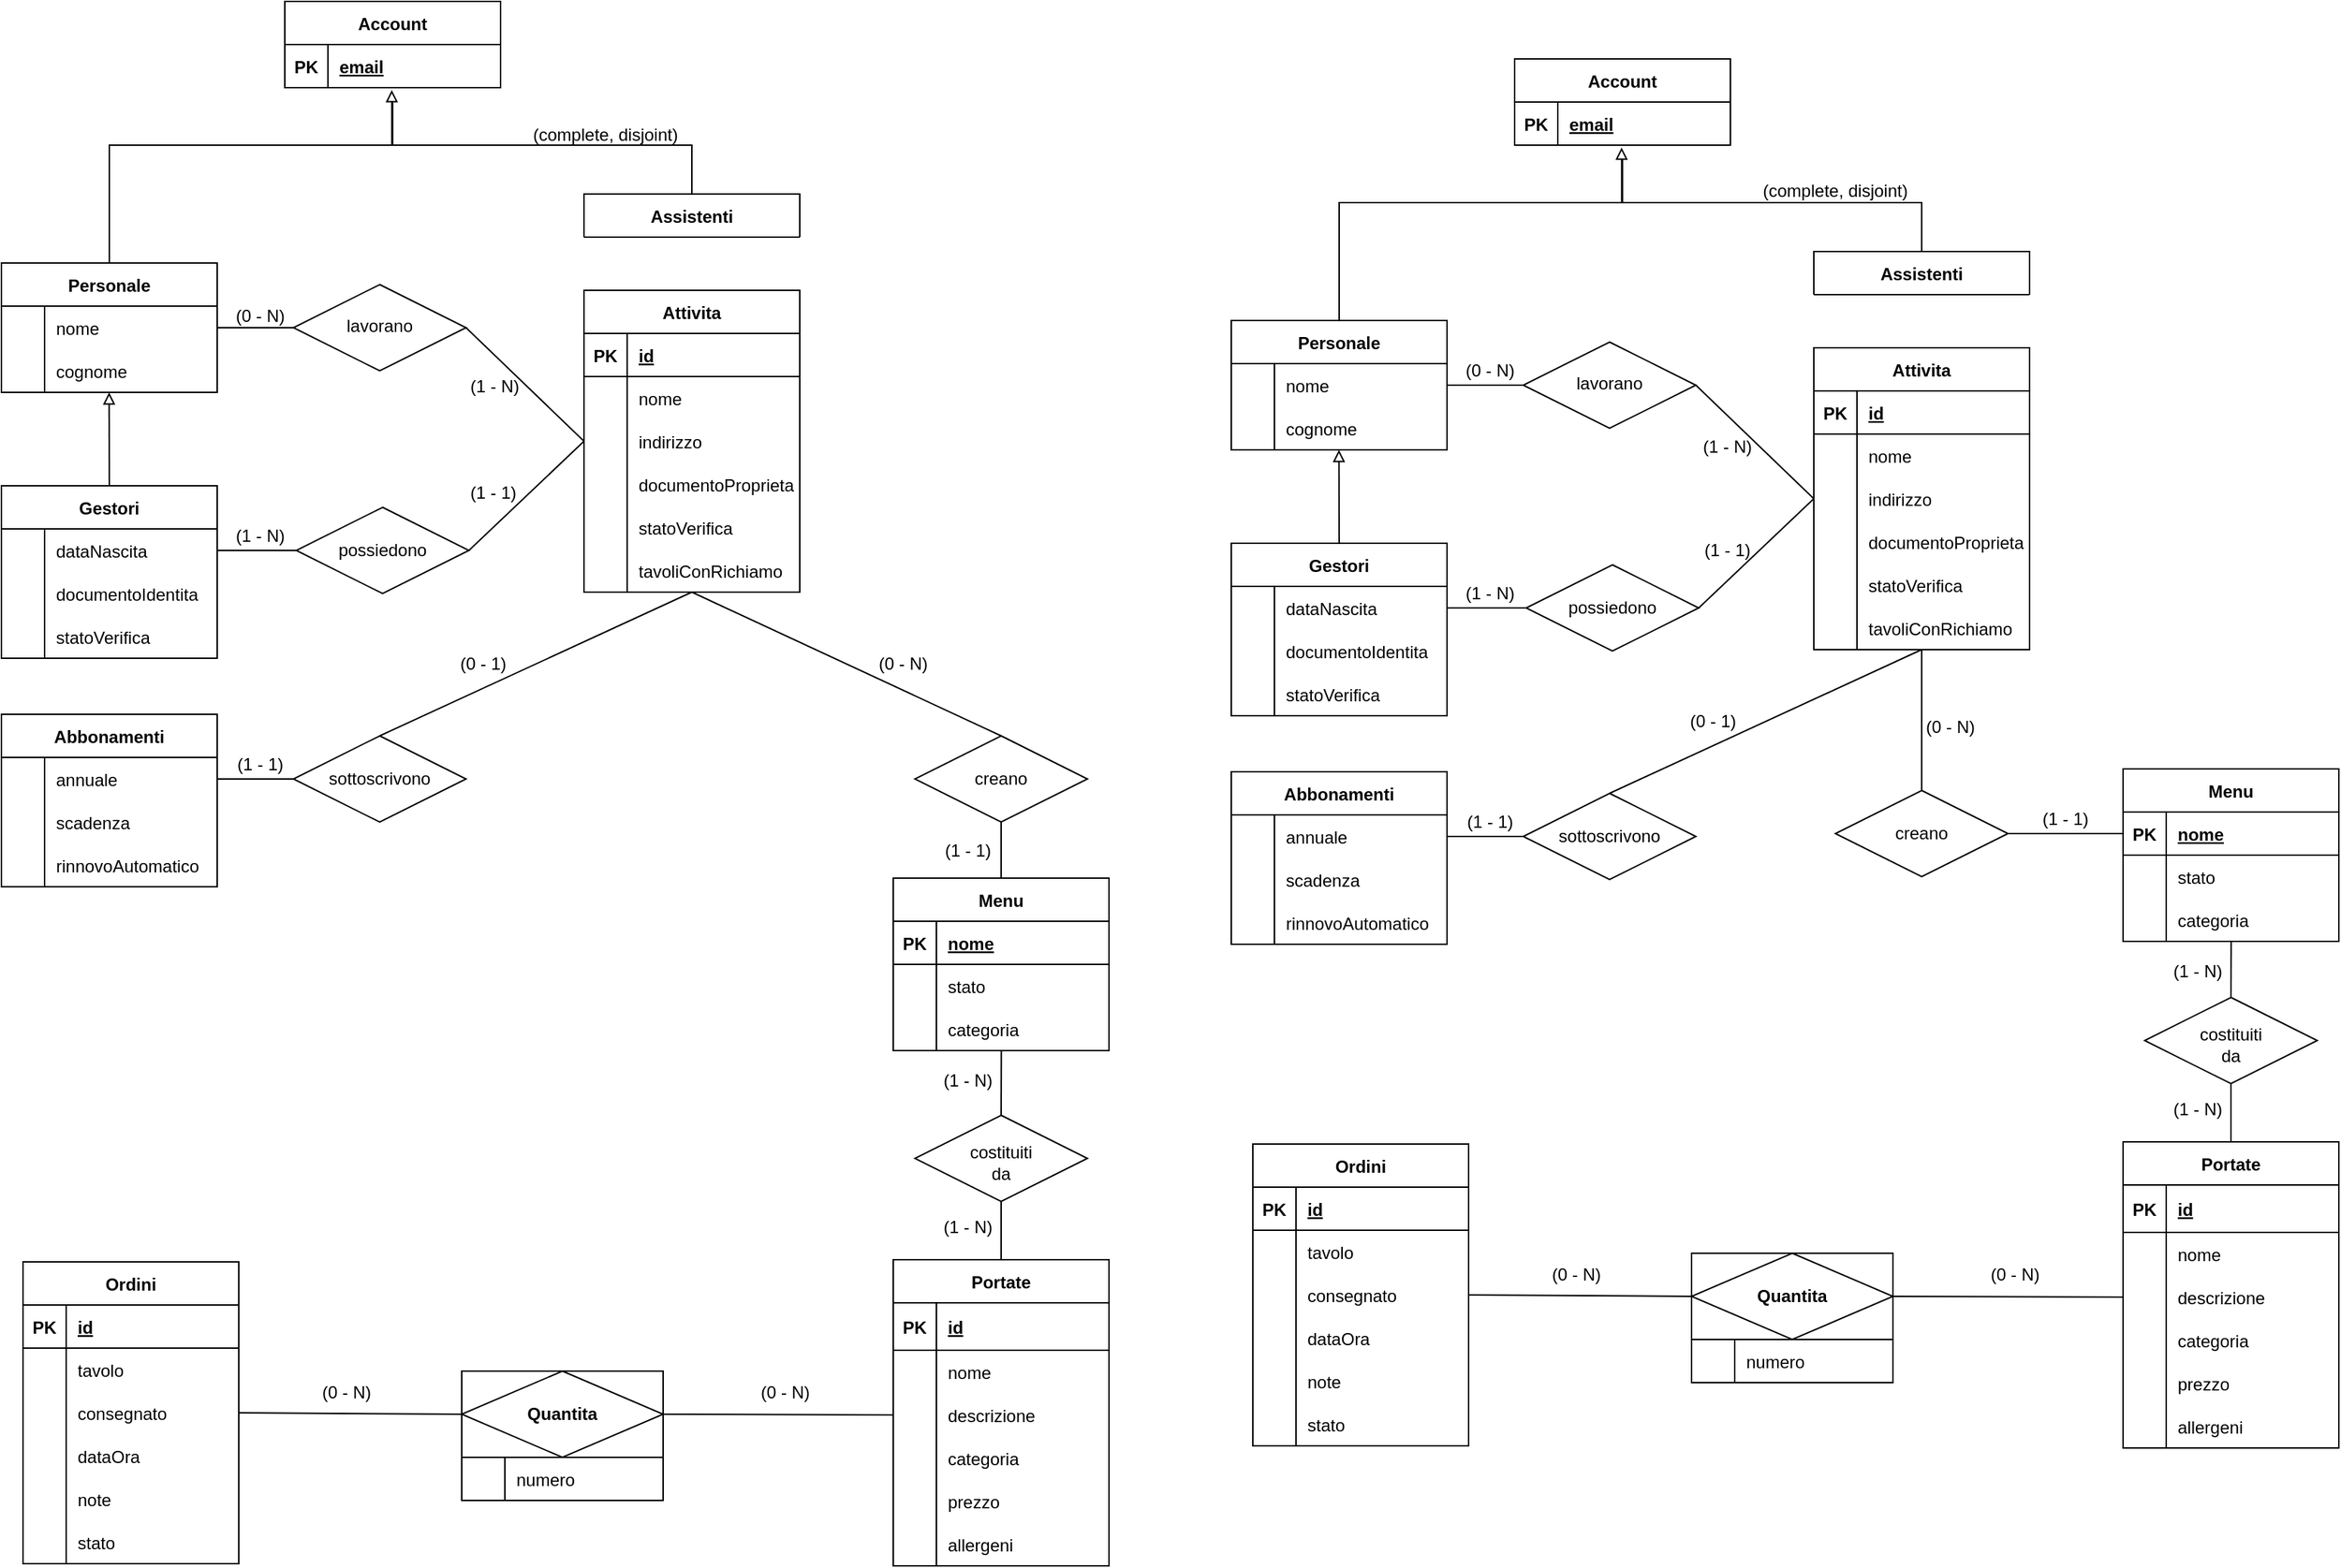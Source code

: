 <mxfile version="20.3.0" type="device"><diagram id="R2lEEEUBdFMjLlhIrx00" name="Page-1"><mxGraphModel dx="1730" dy="1082" grid="1" gridSize="10" guides="1" tooltips="1" connect="1" arrows="1" fold="1" page="1" pageScale="1" pageWidth="850" pageHeight="1100" math="0" shadow="0" extFonts="Permanent Marker^https://fonts.googleapis.com/css?family=Permanent+Marker"><root><mxCell id="0"/><mxCell id="1" parent="0"/><mxCell id="yLY2Cvav3zTb1uDvgwBj-27" value="" style="endArrow=none;html=1;rounded=0;fontColor=#000000;elbow=vertical;entryX=0.5;entryY=0;entryDx=0;entryDy=0;edgeStyle=elbowEdgeStyle;" parent="1" target="6NkEFAegAWC6MnVw9q-V-9" edge="1"><mxGeometry width="50" height="50" relative="1" as="geometry"><mxPoint x="307" y="80" as="sourcePoint"/><mxPoint x="400" y="120" as="targetPoint"/><Array as="points"><mxPoint x="410" y="110"/></Array></mxGeometry></mxCell><mxCell id="C-vyLk0tnHw3VtMMgP7b-23" value="Account" style="shape=table;startSize=30;container=1;collapsible=1;childLayout=tableLayout;fixedRows=1;rowLines=0;fontStyle=1;align=center;resizeLast=1;" parent="1" vertex="1"><mxGeometry x="232" y="10" width="150" height="60" as="geometry"/></mxCell><mxCell id="C-vyLk0tnHw3VtMMgP7b-24" value="" style="shape=partialRectangle;collapsible=0;dropTarget=0;pointerEvents=0;fillColor=none;points=[[0,0.5],[1,0.5]];portConstraint=eastwest;top=0;left=0;right=0;bottom=1;" parent="C-vyLk0tnHw3VtMMgP7b-23" vertex="1"><mxGeometry y="30" width="150" height="30" as="geometry"/></mxCell><mxCell id="C-vyLk0tnHw3VtMMgP7b-25" value="PK" style="shape=partialRectangle;overflow=hidden;connectable=0;fillColor=none;top=0;left=0;bottom=0;right=0;fontStyle=1;" parent="C-vyLk0tnHw3VtMMgP7b-24" vertex="1"><mxGeometry width="30" height="30" as="geometry"><mxRectangle width="30" height="30" as="alternateBounds"/></mxGeometry></mxCell><mxCell id="C-vyLk0tnHw3VtMMgP7b-26" value="email" style="shape=partialRectangle;overflow=hidden;connectable=0;fillColor=none;top=0;left=0;bottom=0;right=0;align=left;spacingLeft=6;fontStyle=5;" parent="C-vyLk0tnHw3VtMMgP7b-24" vertex="1"><mxGeometry x="30" width="120" height="30" as="geometry"><mxRectangle width="120" height="30" as="alternateBounds"/></mxGeometry></mxCell><mxCell id="6NkEFAegAWC6MnVw9q-V-1" value="Personale" style="shape=table;startSize=30;container=1;collapsible=1;childLayout=tableLayout;fixedRows=1;rowLines=0;fontStyle=1;align=center;resizeLast=1;" parent="1" vertex="1"><mxGeometry x="35" y="192" width="150" height="90" as="geometry"><mxRectangle x="90" y="450" width="100" height="30" as="alternateBounds"/></mxGeometry></mxCell><mxCell id="6NkEFAegAWC6MnVw9q-V-5" value="" style="shape=partialRectangle;collapsible=0;dropTarget=0;pointerEvents=0;fillColor=none;points=[[0,0.5],[1,0.5]];portConstraint=eastwest;top=0;left=0;right=0;bottom=0;" parent="6NkEFAegAWC6MnVw9q-V-1" vertex="1"><mxGeometry y="30" width="150" height="30" as="geometry"/></mxCell><mxCell id="6NkEFAegAWC6MnVw9q-V-6" value="" style="shape=partialRectangle;overflow=hidden;connectable=0;fillColor=none;top=0;left=0;bottom=0;right=0;" parent="6NkEFAegAWC6MnVw9q-V-5" vertex="1"><mxGeometry width="30" height="30" as="geometry"><mxRectangle width="30" height="30" as="alternateBounds"/></mxGeometry></mxCell><mxCell id="6NkEFAegAWC6MnVw9q-V-7" value="nome" style="shape=partialRectangle;overflow=hidden;connectable=0;fillColor=none;top=0;left=0;bottom=0;right=0;align=left;spacingLeft=6;" parent="6NkEFAegAWC6MnVw9q-V-5" vertex="1"><mxGeometry x="30" width="120" height="30" as="geometry"><mxRectangle width="120" height="30" as="alternateBounds"/></mxGeometry></mxCell><mxCell id="RcecmEqzl8VJ-Z9mxIri-4" value="" style="shape=partialRectangle;collapsible=0;dropTarget=0;pointerEvents=0;fillColor=none;points=[[0,0.5],[1,0.5]];portConstraint=eastwest;top=0;left=0;right=0;bottom=0;" parent="6NkEFAegAWC6MnVw9q-V-1" vertex="1"><mxGeometry y="60" width="150" height="30" as="geometry"/></mxCell><mxCell id="RcecmEqzl8VJ-Z9mxIri-5" value="" style="shape=partialRectangle;overflow=hidden;connectable=0;fillColor=none;top=0;left=0;bottom=0;right=0;" parent="RcecmEqzl8VJ-Z9mxIri-4" vertex="1"><mxGeometry width="30" height="30" as="geometry"><mxRectangle width="30" height="30" as="alternateBounds"/></mxGeometry></mxCell><mxCell id="RcecmEqzl8VJ-Z9mxIri-6" value="cognome" style="shape=partialRectangle;overflow=hidden;connectable=0;fillColor=none;top=0;left=0;bottom=0;right=0;align=left;spacingLeft=6;" parent="RcecmEqzl8VJ-Z9mxIri-4" vertex="1"><mxGeometry x="30" width="120" height="30" as="geometry"><mxRectangle width="120" height="30" as="alternateBounds"/></mxGeometry></mxCell><mxCell id="6NkEFAegAWC6MnVw9q-V-9" value="Assistenti" style="shape=table;startSize=30;container=1;collapsible=1;childLayout=tableLayout;fixedRows=1;rowLines=0;fontStyle=1;align=center;resizeLast=1;" parent="1" vertex="1"><mxGeometry x="440" y="144" width="150" height="30" as="geometry"/></mxCell><mxCell id="6NkEFAegAWC6MnVw9q-V-13" value="" style="shape=partialRectangle;collapsible=0;dropTarget=0;pointerEvents=0;fillColor=none;points=[[0,0.5],[1,0.5]];portConstraint=eastwest;top=0;left=0;right=0;bottom=0;" parent="6NkEFAegAWC6MnVw9q-V-9" vertex="1" visible="0"><mxGeometry y="30" width="250" height="30" as="geometry"/></mxCell><mxCell id="6NkEFAegAWC6MnVw9q-V-14" value="" style="shape=partialRectangle;overflow=hidden;connectable=0;fillColor=none;top=0;left=0;bottom=0;right=0;" parent="6NkEFAegAWC6MnVw9q-V-13" vertex="1"><mxGeometry width="30" height="30" as="geometry"><mxRectangle width="30" height="30" as="alternateBounds"/></mxGeometry></mxCell><mxCell id="6NkEFAegAWC6MnVw9q-V-15" value="" style="shape=partialRectangle;overflow=hidden;connectable=0;fillColor=none;top=0;left=0;bottom=0;right=0;align=left;spacingLeft=6;" parent="6NkEFAegAWC6MnVw9q-V-13" vertex="1"><mxGeometry x="30" width="220" height="30" as="geometry"><mxRectangle width="220" height="30" as="alternateBounds"/></mxGeometry></mxCell><mxCell id="RcecmEqzl8VJ-Z9mxIri-7" value="" style="endArrow=block;html=1;rounded=0;exitX=0.5;exitY=0;exitDx=0;exitDy=0;endFill=0;entryX=0.499;entryY=1;entryDx=0;entryDy=0;entryPerimeter=0;" parent="1" source="RcecmEqzl8VJ-Z9mxIri-9" target="RcecmEqzl8VJ-Z9mxIri-4" edge="1"><mxGeometry width="50" height="50" relative="1" as="geometry"><mxPoint x="185" y="485" as="sourcePoint"/><mxPoint x="140" y="296" as="targetPoint"/></mxGeometry></mxCell><mxCell id="RcecmEqzl8VJ-Z9mxIri-9" value="Gestori" style="shape=table;startSize=30;container=1;collapsible=1;childLayout=tableLayout;fixedRows=1;rowLines=0;fontStyle=1;align=center;resizeLast=1;" parent="1" vertex="1"><mxGeometry x="35" y="347" width="150" height="120" as="geometry"><mxRectangle x="90" y="450" width="100" height="30" as="alternateBounds"/></mxGeometry></mxCell><mxCell id="RcecmEqzl8VJ-Z9mxIri-10" value="" style="shape=partialRectangle;collapsible=0;dropTarget=0;pointerEvents=0;fillColor=none;points=[[0,0.5],[1,0.5]];portConstraint=eastwest;top=0;left=0;right=0;bottom=0;" parent="RcecmEqzl8VJ-Z9mxIri-9" vertex="1"><mxGeometry y="30" width="150" height="30" as="geometry"/></mxCell><mxCell id="RcecmEqzl8VJ-Z9mxIri-11" value="" style="shape=partialRectangle;overflow=hidden;connectable=0;fillColor=none;top=0;left=0;bottom=0;right=0;" parent="RcecmEqzl8VJ-Z9mxIri-10" vertex="1"><mxGeometry width="30" height="30" as="geometry"><mxRectangle width="30" height="30" as="alternateBounds"/></mxGeometry></mxCell><mxCell id="RcecmEqzl8VJ-Z9mxIri-12" value="dataNascita" style="shape=partialRectangle;overflow=hidden;connectable=0;fillColor=none;top=0;left=0;bottom=0;right=0;align=left;spacingLeft=6;" parent="RcecmEqzl8VJ-Z9mxIri-10" vertex="1"><mxGeometry x="30" width="120" height="30" as="geometry"><mxRectangle width="120" height="30" as="alternateBounds"/></mxGeometry></mxCell><mxCell id="RcecmEqzl8VJ-Z9mxIri-13" value="" style="shape=partialRectangle;collapsible=0;dropTarget=0;pointerEvents=0;fillColor=none;points=[[0,0.5],[1,0.5]];portConstraint=eastwest;top=0;left=0;right=0;bottom=0;" parent="RcecmEqzl8VJ-Z9mxIri-9" vertex="1"><mxGeometry y="60" width="150" height="30" as="geometry"/></mxCell><mxCell id="RcecmEqzl8VJ-Z9mxIri-14" value="" style="shape=partialRectangle;overflow=hidden;connectable=0;fillColor=none;top=0;left=0;bottom=0;right=0;" parent="RcecmEqzl8VJ-Z9mxIri-13" vertex="1"><mxGeometry width="30" height="30" as="geometry"><mxRectangle width="30" height="30" as="alternateBounds"/></mxGeometry></mxCell><mxCell id="RcecmEqzl8VJ-Z9mxIri-15" value="documentoIdentita" style="shape=partialRectangle;overflow=hidden;connectable=0;fillColor=none;top=0;left=0;bottom=0;right=0;align=left;spacingLeft=6;" parent="RcecmEqzl8VJ-Z9mxIri-13" vertex="1"><mxGeometry x="30" width="120" height="30" as="geometry"><mxRectangle width="120" height="30" as="alternateBounds"/></mxGeometry></mxCell><mxCell id="RcecmEqzl8VJ-Z9mxIri-16" value="" style="shape=partialRectangle;collapsible=0;dropTarget=0;pointerEvents=0;fillColor=none;points=[[0,0.5],[1,0.5]];portConstraint=eastwest;top=0;left=0;right=0;bottom=0;" parent="RcecmEqzl8VJ-Z9mxIri-9" vertex="1"><mxGeometry y="90" width="150" height="30" as="geometry"/></mxCell><mxCell id="RcecmEqzl8VJ-Z9mxIri-17" value="" style="shape=partialRectangle;overflow=hidden;connectable=0;fillColor=none;top=0;left=0;bottom=0;right=0;" parent="RcecmEqzl8VJ-Z9mxIri-16" vertex="1"><mxGeometry width="30" height="30" as="geometry"><mxRectangle width="30" height="30" as="alternateBounds"/></mxGeometry></mxCell><mxCell id="RcecmEqzl8VJ-Z9mxIri-18" value="statoVerifica" style="shape=partialRectangle;overflow=hidden;connectable=0;fillColor=none;top=0;left=0;bottom=0;right=0;align=left;spacingLeft=6;strokeColor=#FF3333;fontColor=#000000;" parent="RcecmEqzl8VJ-Z9mxIri-16" vertex="1"><mxGeometry x="30" width="120" height="30" as="geometry"><mxRectangle width="120" height="30" as="alternateBounds"/></mxGeometry></mxCell><mxCell id="RcecmEqzl8VJ-Z9mxIri-25" value="" style="group" parent="1" vertex="1" connectable="0"><mxGeometry x="240" y="367" width="120" height="60" as="geometry"/></mxCell><mxCell id="RcecmEqzl8VJ-Z9mxIri-23" value="" style="rhombus;whiteSpace=wrap;html=1;" parent="RcecmEqzl8VJ-Z9mxIri-25" vertex="1"><mxGeometry y="-5" width="120" height="60" as="geometry"/></mxCell><mxCell id="RcecmEqzl8VJ-Z9mxIri-24" value="possiedono" style="text;html=1;strokeColor=none;fillColor=none;align=center;verticalAlign=middle;whiteSpace=wrap;rounded=0;" parent="RcecmEqzl8VJ-Z9mxIri-25" vertex="1"><mxGeometry x="30" y="10" width="60" height="30" as="geometry"/></mxCell><mxCell id="RcecmEqzl8VJ-Z9mxIri-26" style="edgeStyle=orthogonalEdgeStyle;rounded=0;orthogonalLoop=1;jettySize=auto;html=1;exitX=0;exitY=0.5;exitDx=0;exitDy=0;endArrow=none;endFill=0;entryX=1;entryY=0.5;entryDx=0;entryDy=0;" parent="1" source="RcecmEqzl8VJ-Z9mxIri-23" target="RcecmEqzl8VJ-Z9mxIri-10" edge="1"><mxGeometry relative="1" as="geometry"><mxPoint x="210" y="446" as="targetPoint"/></mxGeometry></mxCell><mxCell id="RcecmEqzl8VJ-Z9mxIri-28" value="Attivita" style="shape=table;startSize=30;container=1;collapsible=1;childLayout=tableLayout;fixedRows=1;rowLines=0;fontStyle=1;align=center;resizeLast=1;" parent="1" vertex="1"><mxGeometry x="440" y="211" width="150" height="210" as="geometry"><mxRectangle x="90" y="450" width="100" height="30" as="alternateBounds"/></mxGeometry></mxCell><mxCell id="RcecmEqzl8VJ-Z9mxIri-39" value="" style="shape=tableRow;horizontal=0;startSize=0;swimlaneHead=0;swimlaneBody=0;fillColor=none;collapsible=0;dropTarget=0;points=[[0,0.5],[1,0.5]];portConstraint=eastwest;top=0;left=0;right=0;bottom=1;" parent="RcecmEqzl8VJ-Z9mxIri-28" vertex="1"><mxGeometry y="30" width="150" height="30" as="geometry"/></mxCell><mxCell id="RcecmEqzl8VJ-Z9mxIri-40" value="PK" style="shape=partialRectangle;connectable=0;fillColor=none;top=0;left=0;bottom=0;right=0;fontStyle=1;overflow=hidden;" parent="RcecmEqzl8VJ-Z9mxIri-39" vertex="1"><mxGeometry width="30" height="30" as="geometry"><mxRectangle width="30" height="30" as="alternateBounds"/></mxGeometry></mxCell><mxCell id="RcecmEqzl8VJ-Z9mxIri-41" value="id" style="shape=partialRectangle;connectable=0;fillColor=none;top=0;left=0;bottom=0;right=0;align=left;spacingLeft=6;fontStyle=5;overflow=hidden;fontColor=#000000;" parent="RcecmEqzl8VJ-Z9mxIri-39" vertex="1"><mxGeometry x="30" width="120" height="30" as="geometry"><mxRectangle width="120" height="30" as="alternateBounds"/></mxGeometry></mxCell><mxCell id="RcecmEqzl8VJ-Z9mxIri-29" value="" style="shape=partialRectangle;collapsible=0;dropTarget=0;pointerEvents=0;fillColor=none;points=[[0,0.5],[1,0.5]];portConstraint=eastwest;top=0;left=0;right=0;bottom=0;" parent="RcecmEqzl8VJ-Z9mxIri-28" vertex="1"><mxGeometry y="60" width="150" height="30" as="geometry"/></mxCell><mxCell id="RcecmEqzl8VJ-Z9mxIri-30" value="" style="shape=partialRectangle;overflow=hidden;connectable=0;fillColor=none;top=0;left=0;bottom=0;right=0;" parent="RcecmEqzl8VJ-Z9mxIri-29" vertex="1"><mxGeometry width="30" height="30" as="geometry"><mxRectangle width="30" height="30" as="alternateBounds"/></mxGeometry></mxCell><mxCell id="RcecmEqzl8VJ-Z9mxIri-31" value="nome" style="shape=partialRectangle;overflow=hidden;connectable=0;fillColor=none;top=0;left=0;bottom=0;right=0;align=left;spacingLeft=6;" parent="RcecmEqzl8VJ-Z9mxIri-29" vertex="1"><mxGeometry x="30" width="120" height="30" as="geometry"><mxRectangle width="120" height="30" as="alternateBounds"/></mxGeometry></mxCell><mxCell id="RcecmEqzl8VJ-Z9mxIri-32" value="" style="shape=partialRectangle;collapsible=0;dropTarget=0;pointerEvents=0;fillColor=none;points=[[0,0.5],[1,0.5]];portConstraint=eastwest;top=0;left=0;right=0;bottom=0;" parent="RcecmEqzl8VJ-Z9mxIri-28" vertex="1"><mxGeometry y="90" width="150" height="30" as="geometry"/></mxCell><mxCell id="RcecmEqzl8VJ-Z9mxIri-33" value="" style="shape=partialRectangle;overflow=hidden;connectable=0;fillColor=none;top=0;left=0;bottom=0;right=0;" parent="RcecmEqzl8VJ-Z9mxIri-32" vertex="1"><mxGeometry width="30" height="30" as="geometry"><mxRectangle width="30" height="30" as="alternateBounds"/></mxGeometry></mxCell><mxCell id="RcecmEqzl8VJ-Z9mxIri-34" value="indirizzo" style="shape=partialRectangle;overflow=hidden;connectable=0;fillColor=none;top=0;left=0;bottom=0;right=0;align=left;spacingLeft=6;" parent="RcecmEqzl8VJ-Z9mxIri-32" vertex="1"><mxGeometry x="30" width="120" height="30" as="geometry"><mxRectangle width="120" height="30" as="alternateBounds"/></mxGeometry></mxCell><mxCell id="RcecmEqzl8VJ-Z9mxIri-35" value="" style="shape=partialRectangle;collapsible=0;dropTarget=0;pointerEvents=0;fillColor=none;points=[[0,0.5],[1,0.5]];portConstraint=eastwest;top=0;left=0;right=0;bottom=0;" parent="RcecmEqzl8VJ-Z9mxIri-28" vertex="1"><mxGeometry y="120" width="150" height="30" as="geometry"/></mxCell><mxCell id="RcecmEqzl8VJ-Z9mxIri-36" value="" style="shape=partialRectangle;overflow=hidden;connectable=0;fillColor=none;top=0;left=0;bottom=0;right=0;" parent="RcecmEqzl8VJ-Z9mxIri-35" vertex="1"><mxGeometry width="30" height="30" as="geometry"><mxRectangle width="30" height="30" as="alternateBounds"/></mxGeometry></mxCell><mxCell id="RcecmEqzl8VJ-Z9mxIri-37" value="documentoProprieta" style="shape=partialRectangle;overflow=hidden;connectable=0;fillColor=none;top=0;left=0;bottom=0;right=0;align=left;spacingLeft=6;" parent="RcecmEqzl8VJ-Z9mxIri-35" vertex="1"><mxGeometry x="30" width="120" height="30" as="geometry"><mxRectangle width="120" height="30" as="alternateBounds"/></mxGeometry></mxCell><mxCell id="RcecmEqzl8VJ-Z9mxIri-42" value="" style="shape=partialRectangle;collapsible=0;dropTarget=0;pointerEvents=0;fillColor=none;points=[[0,0.5],[1,0.5]];portConstraint=eastwest;top=0;left=0;right=0;bottom=0;" parent="RcecmEqzl8VJ-Z9mxIri-28" vertex="1"><mxGeometry y="150" width="150" height="30" as="geometry"/></mxCell><mxCell id="RcecmEqzl8VJ-Z9mxIri-43" value="" style="shape=partialRectangle;overflow=hidden;connectable=0;fillColor=none;top=0;left=0;bottom=0;right=0;" parent="RcecmEqzl8VJ-Z9mxIri-42" vertex="1"><mxGeometry width="30" height="30" as="geometry"><mxRectangle width="30" height="30" as="alternateBounds"/></mxGeometry></mxCell><mxCell id="RcecmEqzl8VJ-Z9mxIri-44" value="statoVerifica" style="shape=partialRectangle;overflow=hidden;connectable=0;fillColor=none;top=0;left=0;bottom=0;right=0;align=left;spacingLeft=6;fontColor=#000000;" parent="RcecmEqzl8VJ-Z9mxIri-42" vertex="1"><mxGeometry x="30" width="120" height="30" as="geometry"><mxRectangle width="120" height="30" as="alternateBounds"/></mxGeometry></mxCell><mxCell id="RcecmEqzl8VJ-Z9mxIri-45" value="" style="shape=partialRectangle;collapsible=0;dropTarget=0;pointerEvents=0;fillColor=none;points=[[0,0.5],[1,0.5]];portConstraint=eastwest;top=0;left=0;right=0;bottom=0;" parent="RcecmEqzl8VJ-Z9mxIri-28" vertex="1"><mxGeometry y="180" width="150" height="30" as="geometry"/></mxCell><mxCell id="RcecmEqzl8VJ-Z9mxIri-46" value="" style="shape=partialRectangle;overflow=hidden;connectable=0;fillColor=none;top=0;left=0;bottom=0;right=0;" parent="RcecmEqzl8VJ-Z9mxIri-45" vertex="1"><mxGeometry width="30" height="30" as="geometry"><mxRectangle width="30" height="30" as="alternateBounds"/></mxGeometry></mxCell><mxCell id="RcecmEqzl8VJ-Z9mxIri-47" value="tavoliConRichiamo" style="shape=partialRectangle;overflow=hidden;connectable=0;fillColor=none;top=0;left=0;bottom=0;right=0;align=left;spacingLeft=6;" parent="RcecmEqzl8VJ-Z9mxIri-45" vertex="1"><mxGeometry x="30" width="120" height="30" as="geometry"><mxRectangle width="120" height="30" as="alternateBounds"/></mxGeometry></mxCell><mxCell id="RcecmEqzl8VJ-Z9mxIri-48" value="" style="endArrow=none;html=1;rounded=0;exitX=1;exitY=0.5;exitDx=0;exitDy=0;entryX=0;entryY=0.5;entryDx=0;entryDy=0;" parent="1" source="RcecmEqzl8VJ-Z9mxIri-23" target="RcecmEqzl8VJ-Z9mxIri-32" edge="1"><mxGeometry width="50" height="50" relative="1" as="geometry"><mxPoint x="335" y="415" as="sourcePoint"/><mxPoint x="385" y="365" as="targetPoint"/></mxGeometry></mxCell><mxCell id="RcecmEqzl8VJ-Z9mxIri-50" value="Menu" style="shape=table;startSize=30;container=1;collapsible=1;childLayout=tableLayout;fixedRows=1;rowLines=0;fontStyle=1;align=center;resizeLast=1;" parent="1" vertex="1"><mxGeometry x="655" y="620" width="150" height="120" as="geometry"/></mxCell><mxCell id="RcecmEqzl8VJ-Z9mxIri-51" value="" style="shape=tableRow;horizontal=0;startSize=0;swimlaneHead=0;swimlaneBody=0;fillColor=none;collapsible=0;dropTarget=0;points=[[0,0.5],[1,0.5]];portConstraint=eastwest;top=0;left=0;right=0;bottom=1;" parent="RcecmEqzl8VJ-Z9mxIri-50" vertex="1"><mxGeometry y="30" width="150" height="30" as="geometry"/></mxCell><mxCell id="RcecmEqzl8VJ-Z9mxIri-52" value="PK" style="shape=partialRectangle;connectable=0;fillColor=none;top=0;left=0;bottom=0;right=0;fontStyle=1;overflow=hidden;" parent="RcecmEqzl8VJ-Z9mxIri-51" vertex="1"><mxGeometry width="30" height="30" as="geometry"><mxRectangle width="30" height="30" as="alternateBounds"/></mxGeometry></mxCell><mxCell id="RcecmEqzl8VJ-Z9mxIri-53" value="nome" style="shape=partialRectangle;connectable=0;fillColor=none;top=0;left=0;bottom=0;right=0;align=left;spacingLeft=6;fontStyle=5;overflow=hidden;" parent="RcecmEqzl8VJ-Z9mxIri-51" vertex="1"><mxGeometry x="30" width="120" height="30" as="geometry"><mxRectangle width="120" height="30" as="alternateBounds"/></mxGeometry></mxCell><mxCell id="RcecmEqzl8VJ-Z9mxIri-54" value="" style="shape=tableRow;horizontal=0;startSize=0;swimlaneHead=0;swimlaneBody=0;fillColor=none;collapsible=0;dropTarget=0;points=[[0,0.5],[1,0.5]];portConstraint=eastwest;top=0;left=0;right=0;bottom=0;" parent="RcecmEqzl8VJ-Z9mxIri-50" vertex="1"><mxGeometry y="60" width="150" height="30" as="geometry"/></mxCell><mxCell id="RcecmEqzl8VJ-Z9mxIri-55" value="" style="shape=partialRectangle;connectable=0;fillColor=none;top=0;left=0;bottom=0;right=0;editable=1;overflow=hidden;" parent="RcecmEqzl8VJ-Z9mxIri-54" vertex="1"><mxGeometry width="30" height="30" as="geometry"><mxRectangle width="30" height="30" as="alternateBounds"/></mxGeometry></mxCell><mxCell id="RcecmEqzl8VJ-Z9mxIri-56" value="stato" style="shape=partialRectangle;connectable=0;fillColor=none;top=0;left=0;bottom=0;right=0;align=left;spacingLeft=6;overflow=hidden;fontColor=#000000;" parent="RcecmEqzl8VJ-Z9mxIri-54" vertex="1"><mxGeometry x="30" width="120" height="30" as="geometry"><mxRectangle width="120" height="30" as="alternateBounds"/></mxGeometry></mxCell><mxCell id="yLY2Cvav3zTb1uDvgwBj-19" value="" style="shape=tableRow;horizontal=0;startSize=0;swimlaneHead=0;swimlaneBody=0;fillColor=none;collapsible=0;dropTarget=0;points=[[0,0.5],[1,0.5]];portConstraint=eastwest;top=0;left=0;right=0;bottom=0;" parent="RcecmEqzl8VJ-Z9mxIri-50" vertex="1"><mxGeometry y="90" width="150" height="30" as="geometry"/></mxCell><mxCell id="yLY2Cvav3zTb1uDvgwBj-20" value="" style="shape=partialRectangle;connectable=0;fillColor=none;top=0;left=0;bottom=0;right=0;editable=1;overflow=hidden;" parent="yLY2Cvav3zTb1uDvgwBj-19" vertex="1"><mxGeometry width="30" height="30" as="geometry"><mxRectangle width="30" height="30" as="alternateBounds"/></mxGeometry></mxCell><mxCell id="yLY2Cvav3zTb1uDvgwBj-21" value="categoria" style="shape=partialRectangle;connectable=0;fillColor=none;top=0;left=0;bottom=0;right=0;align=left;spacingLeft=6;overflow=hidden;fontColor=#000000;" parent="yLY2Cvav3zTb1uDvgwBj-19" vertex="1"><mxGeometry x="30" width="120" height="30" as="geometry"><mxRectangle width="120" height="30" as="alternateBounds"/></mxGeometry></mxCell><mxCell id="RcecmEqzl8VJ-Z9mxIri-63" value="" style="group" parent="1" vertex="1" connectable="0"><mxGeometry x="670" y="526" width="120" height="60" as="geometry"/></mxCell><mxCell id="RcecmEqzl8VJ-Z9mxIri-64" value="" style="rhombus;whiteSpace=wrap;html=1;" parent="RcecmEqzl8VJ-Z9mxIri-63" vertex="1"><mxGeometry y="-5" width="120" height="60" as="geometry"/></mxCell><mxCell id="RcecmEqzl8VJ-Z9mxIri-65" value="creano" style="text;html=1;strokeColor=none;fillColor=none;align=center;verticalAlign=middle;whiteSpace=wrap;rounded=0;" parent="RcecmEqzl8VJ-Z9mxIri-63" vertex="1"><mxGeometry x="30" y="10" width="60" height="30" as="geometry"/></mxCell><mxCell id="RcecmEqzl8VJ-Z9mxIri-67" value="" style="endArrow=none;html=1;rounded=0;exitX=0.5;exitY=1;exitDx=0;exitDy=0;entryX=0.5;entryY=0;entryDx=0;entryDy=0;" parent="1" source="RcecmEqzl8VJ-Z9mxIri-64" target="RcecmEqzl8VJ-Z9mxIri-50" edge="1"><mxGeometry width="50" height="50" relative="1" as="geometry"><mxPoint x="730" y="272" as="sourcePoint"/><mxPoint x="885" y="462" as="targetPoint"/></mxGeometry></mxCell><mxCell id="RcecmEqzl8VJ-Z9mxIri-69" value="" style="endArrow=none;html=1;rounded=0;entryX=0.5;entryY=0;entryDx=0;entryDy=0;exitX=0.5;exitY=1;exitDx=0;exitDy=0;" parent="1" source="RcecmEqzl8VJ-Z9mxIri-28" target="RcecmEqzl8VJ-Z9mxIri-64" edge="1"><mxGeometry width="50" height="50" relative="1" as="geometry"><mxPoint x="530.95" y="513.24" as="sourcePoint"/><mxPoint x="715" y="507.0" as="targetPoint"/></mxGeometry></mxCell><mxCell id="RcecmEqzl8VJ-Z9mxIri-72" value="" style="group" parent="1" vertex="1" connectable="0"><mxGeometry x="670" y="793" width="120" height="60" as="geometry"/></mxCell><mxCell id="RcecmEqzl8VJ-Z9mxIri-73" value="" style="rhombus;whiteSpace=wrap;html=1;" parent="RcecmEqzl8VJ-Z9mxIri-72" vertex="1"><mxGeometry y="-8" width="120" height="60" as="geometry"/></mxCell><mxCell id="RcecmEqzl8VJ-Z9mxIri-74" value="costituiti da" style="text;html=1;strokeColor=none;fillColor=none;align=center;verticalAlign=middle;whiteSpace=wrap;rounded=0;" parent="RcecmEqzl8VJ-Z9mxIri-72" vertex="1"><mxGeometry x="30" y="10" width="60" height="30" as="geometry"/></mxCell><mxCell id="RcecmEqzl8VJ-Z9mxIri-75" value="" style="endArrow=none;html=1;rounded=0;fontColor=#FF3333;exitX=0.5;exitY=0;exitDx=0;exitDy=0;entryX=0.501;entryY=0.991;entryDx=0;entryDy=0;entryPerimeter=0;" parent="1" source="RcecmEqzl8VJ-Z9mxIri-73" target="yLY2Cvav3zTb1uDvgwBj-19" edge="1"><mxGeometry width="50" height="50" relative="1" as="geometry"><mxPoint x="1155" y="540" as="sourcePoint"/><mxPoint x="700" y="766" as="targetPoint"/></mxGeometry></mxCell><mxCell id="RcecmEqzl8VJ-Z9mxIri-76" value="Portate" style="shape=table;startSize=30;container=1;collapsible=1;childLayout=tableLayout;fixedRows=1;rowLines=0;fontStyle=1;align=center;resizeLast=1;fontColor=#000000;" parent="1" vertex="1"><mxGeometry x="655" y="885.5" width="150" height="213" as="geometry"/></mxCell><mxCell id="RcecmEqzl8VJ-Z9mxIri-77" value="" style="shape=tableRow;horizontal=0;startSize=0;swimlaneHead=0;swimlaneBody=0;fillColor=none;collapsible=0;dropTarget=0;points=[[0,0.5],[1,0.5]];portConstraint=eastwest;top=0;left=0;right=0;bottom=1;fontColor=#FF3333;" parent="RcecmEqzl8VJ-Z9mxIri-76" vertex="1"><mxGeometry y="30" width="150" height="33" as="geometry"/></mxCell><mxCell id="RcecmEqzl8VJ-Z9mxIri-78" value="PK" style="shape=partialRectangle;connectable=0;fillColor=none;top=0;left=0;bottom=0;right=0;fontStyle=1;overflow=hidden;fontColor=#000000;" parent="RcecmEqzl8VJ-Z9mxIri-77" vertex="1"><mxGeometry width="30" height="33" as="geometry"><mxRectangle width="30" height="33" as="alternateBounds"/></mxGeometry></mxCell><mxCell id="RcecmEqzl8VJ-Z9mxIri-79" value="id" style="shape=partialRectangle;connectable=0;fillColor=none;top=0;left=0;bottom=0;right=0;align=left;spacingLeft=6;fontStyle=5;overflow=hidden;fontColor=#000000;" parent="RcecmEqzl8VJ-Z9mxIri-77" vertex="1"><mxGeometry x="30" width="120" height="33" as="geometry"><mxRectangle width="120" height="33" as="alternateBounds"/></mxGeometry></mxCell><mxCell id="RcecmEqzl8VJ-Z9mxIri-80" value="" style="shape=tableRow;horizontal=0;startSize=0;swimlaneHead=0;swimlaneBody=0;fillColor=none;collapsible=0;dropTarget=0;points=[[0,0.5],[1,0.5]];portConstraint=eastwest;top=0;left=0;right=0;bottom=0;fontColor=#FF3333;" parent="RcecmEqzl8VJ-Z9mxIri-76" vertex="1"><mxGeometry y="63" width="150" height="30" as="geometry"/></mxCell><mxCell id="RcecmEqzl8VJ-Z9mxIri-81" value="" style="shape=partialRectangle;connectable=0;fillColor=none;top=0;left=0;bottom=0;right=0;editable=1;overflow=hidden;fontColor=#FF3333;" parent="RcecmEqzl8VJ-Z9mxIri-80" vertex="1"><mxGeometry width="30" height="30" as="geometry"><mxRectangle width="30" height="30" as="alternateBounds"/></mxGeometry></mxCell><mxCell id="RcecmEqzl8VJ-Z9mxIri-82" value="nome" style="shape=partialRectangle;connectable=0;fillColor=none;top=0;left=0;bottom=0;right=0;align=left;spacingLeft=6;overflow=hidden;fontColor=#000000;" parent="RcecmEqzl8VJ-Z9mxIri-80" vertex="1"><mxGeometry x="30" width="120" height="30" as="geometry"><mxRectangle width="120" height="30" as="alternateBounds"/></mxGeometry></mxCell><mxCell id="RcecmEqzl8VJ-Z9mxIri-97" value="" style="shape=tableRow;horizontal=0;startSize=0;swimlaneHead=0;swimlaneBody=0;fillColor=none;collapsible=0;dropTarget=0;points=[[0,0.5],[1,0.5]];portConstraint=eastwest;top=0;left=0;right=0;bottom=0;fontColor=#FF3333;" parent="RcecmEqzl8VJ-Z9mxIri-76" vertex="1"><mxGeometry y="93" width="150" height="30" as="geometry"/></mxCell><mxCell id="RcecmEqzl8VJ-Z9mxIri-98" value="" style="shape=partialRectangle;connectable=0;fillColor=none;top=0;left=0;bottom=0;right=0;editable=1;overflow=hidden;fontColor=#FF3333;" parent="RcecmEqzl8VJ-Z9mxIri-97" vertex="1"><mxGeometry width="30" height="30" as="geometry"><mxRectangle width="30" height="30" as="alternateBounds"/></mxGeometry></mxCell><mxCell id="RcecmEqzl8VJ-Z9mxIri-99" value="descrizione" style="shape=partialRectangle;connectable=0;fillColor=none;top=0;left=0;bottom=0;right=0;align=left;spacingLeft=6;overflow=hidden;fontColor=#000000;" parent="RcecmEqzl8VJ-Z9mxIri-97" vertex="1"><mxGeometry x="30" width="120" height="30" as="geometry"><mxRectangle width="120" height="30" as="alternateBounds"/></mxGeometry></mxCell><mxCell id="yLY2Cvav3zTb1uDvgwBj-6" value="" style="shape=tableRow;horizontal=0;startSize=0;swimlaneHead=0;swimlaneBody=0;fillColor=none;collapsible=0;dropTarget=0;points=[[0,0.5],[1,0.5]];portConstraint=eastwest;top=0;left=0;right=0;bottom=0;fontColor=#FF3333;" parent="RcecmEqzl8VJ-Z9mxIri-76" vertex="1"><mxGeometry y="123" width="150" height="30" as="geometry"/></mxCell><mxCell id="yLY2Cvav3zTb1uDvgwBj-7" value="" style="shape=partialRectangle;connectable=0;fillColor=none;top=0;left=0;bottom=0;right=0;editable=1;overflow=hidden;fontColor=#FF3333;" parent="yLY2Cvav3zTb1uDvgwBj-6" vertex="1"><mxGeometry width="30" height="30" as="geometry"><mxRectangle width="30" height="30" as="alternateBounds"/></mxGeometry></mxCell><mxCell id="yLY2Cvav3zTb1uDvgwBj-8" value="categoria" style="shape=partialRectangle;connectable=0;fillColor=none;top=0;left=0;bottom=0;right=0;align=left;spacingLeft=6;overflow=hidden;fontColor=#000000;" parent="yLY2Cvav3zTb1uDvgwBj-6" vertex="1"><mxGeometry x="30" width="120" height="30" as="geometry"><mxRectangle width="120" height="30" as="alternateBounds"/></mxGeometry></mxCell><mxCell id="yLY2Cvav3zTb1uDvgwBj-9" value="" style="shape=tableRow;horizontal=0;startSize=0;swimlaneHead=0;swimlaneBody=0;fillColor=none;collapsible=0;dropTarget=0;points=[[0,0.5],[1,0.5]];portConstraint=eastwest;top=0;left=0;right=0;bottom=0;fontColor=#FF3333;" parent="RcecmEqzl8VJ-Z9mxIri-76" vertex="1"><mxGeometry y="153" width="150" height="30" as="geometry"/></mxCell><mxCell id="yLY2Cvav3zTb1uDvgwBj-10" value="" style="shape=partialRectangle;connectable=0;fillColor=none;top=0;left=0;bottom=0;right=0;editable=1;overflow=hidden;fontColor=#FF3333;" parent="yLY2Cvav3zTb1uDvgwBj-9" vertex="1"><mxGeometry width="30" height="30" as="geometry"><mxRectangle width="30" height="30" as="alternateBounds"/></mxGeometry></mxCell><mxCell id="yLY2Cvav3zTb1uDvgwBj-11" value="prezzo" style="shape=partialRectangle;connectable=0;fillColor=none;top=0;left=0;bottom=0;right=0;align=left;spacingLeft=6;overflow=hidden;fontColor=#000000;" parent="yLY2Cvav3zTb1uDvgwBj-9" vertex="1"><mxGeometry x="30" width="120" height="30" as="geometry"><mxRectangle width="120" height="30" as="alternateBounds"/></mxGeometry></mxCell><mxCell id="yLY2Cvav3zTb1uDvgwBj-22" value="" style="shape=tableRow;horizontal=0;startSize=0;swimlaneHead=0;swimlaneBody=0;fillColor=none;collapsible=0;dropTarget=0;points=[[0,0.5],[1,0.5]];portConstraint=eastwest;top=0;left=0;right=0;bottom=0;fontColor=#FF3333;" parent="RcecmEqzl8VJ-Z9mxIri-76" vertex="1"><mxGeometry y="183" width="150" height="30" as="geometry"/></mxCell><mxCell id="yLY2Cvav3zTb1uDvgwBj-23" value="" style="shape=partialRectangle;connectable=0;fillColor=none;top=0;left=0;bottom=0;right=0;editable=1;overflow=hidden;fontColor=#FF3333;" parent="yLY2Cvav3zTb1uDvgwBj-22" vertex="1"><mxGeometry width="30" height="30" as="geometry"><mxRectangle width="30" height="30" as="alternateBounds"/></mxGeometry></mxCell><mxCell id="yLY2Cvav3zTb1uDvgwBj-24" value="allergeni" style="shape=partialRectangle;connectable=0;fillColor=none;top=0;left=0;bottom=0;right=0;align=left;spacingLeft=6;overflow=hidden;fontColor=#000000;" parent="yLY2Cvav3zTb1uDvgwBj-22" vertex="1"><mxGeometry x="30" width="120" height="30" as="geometry"><mxRectangle width="120" height="30" as="alternateBounds"/></mxGeometry></mxCell><mxCell id="RcecmEqzl8VJ-Z9mxIri-89" value="" style="endArrow=none;html=1;rounded=0;fontColor=#FF3333;exitX=0.5;exitY=1;exitDx=0;exitDy=0;" parent="1" source="RcecmEqzl8VJ-Z9mxIri-73" target="RcecmEqzl8VJ-Z9mxIri-76" edge="1"><mxGeometry width="50" height="50" relative="1" as="geometry"><mxPoint x="1475" y="440" as="sourcePoint"/><mxPoint x="1475" y="440" as="targetPoint"/></mxGeometry></mxCell><mxCell id="RcecmEqzl8VJ-Z9mxIri-100" value="" style="group" parent="1" vertex="1" connectable="0"><mxGeometry x="238" y="526" width="120" height="60" as="geometry"/></mxCell><mxCell id="RcecmEqzl8VJ-Z9mxIri-101" value="" style="rhombus;whiteSpace=wrap;html=1;" parent="RcecmEqzl8VJ-Z9mxIri-100" vertex="1"><mxGeometry y="-5" width="120" height="60" as="geometry"/></mxCell><mxCell id="RcecmEqzl8VJ-Z9mxIri-102" value="sottoscrivono" style="text;html=1;strokeColor=none;fillColor=none;align=center;verticalAlign=middle;whiteSpace=wrap;rounded=0;" parent="RcecmEqzl8VJ-Z9mxIri-100" vertex="1"><mxGeometry x="30" y="10" width="60" height="30" as="geometry"/></mxCell><mxCell id="RcecmEqzl8VJ-Z9mxIri-103" value="" style="endArrow=none;html=1;rounded=0;fontColor=#FF3333;exitX=0.5;exitY=0;exitDx=0;exitDy=0;entryX=0.5;entryY=1;entryDx=0;entryDy=0;" parent="1" source="RcecmEqzl8VJ-Z9mxIri-101" target="RcecmEqzl8VJ-Z9mxIri-28" edge="1"><mxGeometry width="50" height="50" relative="1" as="geometry"><mxPoint x="575" y="692" as="sourcePoint"/><mxPoint x="530" y="556" as="targetPoint"/></mxGeometry></mxCell><mxCell id="RcecmEqzl8VJ-Z9mxIri-104" value="Abbonamenti" style="shape=table;startSize=30;container=1;collapsible=1;childLayout=tableLayout;fixedRows=1;rowLines=0;fontStyle=1;align=center;resizeLast=1;" parent="1" vertex="1"><mxGeometry x="35" y="506" width="150" height="120" as="geometry"><mxRectangle x="90" y="450" width="100" height="30" as="alternateBounds"/></mxGeometry></mxCell><mxCell id="RcecmEqzl8VJ-Z9mxIri-105" value="" style="shape=partialRectangle;collapsible=0;dropTarget=0;pointerEvents=0;fillColor=none;points=[[0,0.5],[1,0.5]];portConstraint=eastwest;top=0;left=0;right=0;bottom=0;" parent="RcecmEqzl8VJ-Z9mxIri-104" vertex="1"><mxGeometry y="30" width="150" height="30" as="geometry"/></mxCell><mxCell id="RcecmEqzl8VJ-Z9mxIri-106" value="" style="shape=partialRectangle;overflow=hidden;connectable=0;fillColor=none;top=0;left=0;bottom=0;right=0;" parent="RcecmEqzl8VJ-Z9mxIri-105" vertex="1"><mxGeometry width="30" height="30" as="geometry"><mxRectangle width="30" height="30" as="alternateBounds"/></mxGeometry></mxCell><mxCell id="RcecmEqzl8VJ-Z9mxIri-107" value="annuale" style="shape=partialRectangle;overflow=hidden;connectable=0;fillColor=none;top=0;left=0;bottom=0;right=0;align=left;spacingLeft=6;fontColor=#000000;" parent="RcecmEqzl8VJ-Z9mxIri-105" vertex="1"><mxGeometry x="30" width="120" height="30" as="geometry"><mxRectangle width="120" height="30" as="alternateBounds"/></mxGeometry></mxCell><mxCell id="RcecmEqzl8VJ-Z9mxIri-108" value="" style="shape=partialRectangle;collapsible=0;dropTarget=0;pointerEvents=0;fillColor=none;points=[[0,0.5],[1,0.5]];portConstraint=eastwest;top=0;left=0;right=0;bottom=0;" parent="RcecmEqzl8VJ-Z9mxIri-104" vertex="1"><mxGeometry y="60" width="150" height="30" as="geometry"/></mxCell><mxCell id="RcecmEqzl8VJ-Z9mxIri-109" value="" style="shape=partialRectangle;overflow=hidden;connectable=0;fillColor=none;top=0;left=0;bottom=0;right=0;" parent="RcecmEqzl8VJ-Z9mxIri-108" vertex="1"><mxGeometry width="30" height="30" as="geometry"><mxRectangle width="30" height="30" as="alternateBounds"/></mxGeometry></mxCell><mxCell id="RcecmEqzl8VJ-Z9mxIri-110" value="scadenza" style="shape=partialRectangle;overflow=hidden;connectable=0;fillColor=none;top=0;left=0;bottom=0;right=0;align=left;spacingLeft=6;" parent="RcecmEqzl8VJ-Z9mxIri-108" vertex="1"><mxGeometry x="30" width="120" height="30" as="geometry"><mxRectangle width="120" height="30" as="alternateBounds"/></mxGeometry></mxCell><mxCell id="RcecmEqzl8VJ-Z9mxIri-111" value="" style="shape=partialRectangle;collapsible=0;dropTarget=0;pointerEvents=0;fillColor=none;points=[[0,0.5],[1,0.5]];portConstraint=eastwest;top=0;left=0;right=0;bottom=0;" parent="RcecmEqzl8VJ-Z9mxIri-104" vertex="1"><mxGeometry y="90" width="150" height="30" as="geometry"/></mxCell><mxCell id="RcecmEqzl8VJ-Z9mxIri-112" value="" style="shape=partialRectangle;overflow=hidden;connectable=0;fillColor=none;top=0;left=0;bottom=0;right=0;" parent="RcecmEqzl8VJ-Z9mxIri-111" vertex="1"><mxGeometry width="30" height="30" as="geometry"><mxRectangle width="30" height="30" as="alternateBounds"/></mxGeometry></mxCell><mxCell id="RcecmEqzl8VJ-Z9mxIri-113" value="rinnovoAutomatico" style="shape=partialRectangle;overflow=hidden;connectable=0;fillColor=none;top=0;left=0;bottom=0;right=0;align=left;spacingLeft=6;strokeColor=#FF3333;fontColor=#000000;" parent="RcecmEqzl8VJ-Z9mxIri-111" vertex="1"><mxGeometry x="30" width="120" height="30" as="geometry"><mxRectangle width="120" height="30" as="alternateBounds"/></mxGeometry></mxCell><mxCell id="RcecmEqzl8VJ-Z9mxIri-114" value="" style="endArrow=none;html=1;rounded=0;fontColor=#FF3333;entryX=1;entryY=0.5;entryDx=0;entryDy=0;exitX=0;exitY=0.5;exitDx=0;exitDy=0;" parent="1" source="RcecmEqzl8VJ-Z9mxIri-101" target="RcecmEqzl8VJ-Z9mxIri-105" edge="1"><mxGeometry width="50" height="50" relative="1" as="geometry"><mxPoint x="282" y="658" as="sourcePoint"/><mxPoint x="355" y="667" as="targetPoint"/></mxGeometry></mxCell><mxCell id="WHjnp8Ygykom9HFBFVoq-11" value="" style="endArrow=none;html=1;rounded=0;exitX=0;exitY=0.5;exitDx=0;exitDy=0;entryX=1;entryY=0.5;entryDx=0;entryDy=0;" parent="1" source="WHjnp8Ygykom9HFBFVoq-24" target="WHjnp8Ygykom9HFBFVoq-46" edge="1"><mxGeometry width="50" height="50" relative="1" as="geometry"><mxPoint x="110" y="1114" as="sourcePoint"/><mxPoint x="156" y="1068" as="targetPoint"/></mxGeometry></mxCell><mxCell id="WHjnp8Ygykom9HFBFVoq-12" value="" style="endArrow=none;html=1;rounded=0;entryX=0;entryY=0.5;entryDx=0;entryDy=0;exitX=1;exitY=0.5;exitDx=0;exitDy=0;" parent="1" source="WHjnp8Ygykom9HFBFVoq-24" target="RcecmEqzl8VJ-Z9mxIri-97" edge="1"><mxGeometry width="50" height="50" relative="1" as="geometry"><mxPoint x="1517" y="648" as="sourcePoint"/><mxPoint x="1533" y="688" as="targetPoint"/></mxGeometry></mxCell><mxCell id="WHjnp8Ygykom9HFBFVoq-38" value="" style="group" parent="1" vertex="1" connectable="0"><mxGeometry x="355" y="963" width="140" height="90" as="geometry"/></mxCell><mxCell id="WHjnp8Ygykom9HFBFVoq-24" value="&lt;b&gt;Quantita&lt;/b&gt;" style="shape=associativeEntity;whiteSpace=wrap;html=1;align=center;" parent="WHjnp8Ygykom9HFBFVoq-38" vertex="1"><mxGeometry width="140" height="60" as="geometry"/></mxCell><mxCell id="WHjnp8Ygykom9HFBFVoq-25" value="" style="shape=table;startSize=0;container=1;collapsible=1;childLayout=tableLayout;fixedRows=1;rowLines=0;fontStyle=1;align=center;resizeLast=1;" parent="WHjnp8Ygykom9HFBFVoq-38" vertex="1"><mxGeometry y="60" width="140" height="30" as="geometry"/></mxCell><mxCell id="WHjnp8Ygykom9HFBFVoq-29" value="" style="shape=tableRow;horizontal=0;startSize=0;swimlaneHead=0;swimlaneBody=0;fillColor=none;collapsible=0;dropTarget=0;points=[[0,0.5],[1,0.5]];portConstraint=eastwest;top=0;left=0;right=0;bottom=0;" parent="WHjnp8Ygykom9HFBFVoq-25" vertex="1"><mxGeometry width="140" height="30" as="geometry"/></mxCell><mxCell id="WHjnp8Ygykom9HFBFVoq-30" value="" style="shape=partialRectangle;connectable=0;fillColor=none;top=0;left=0;bottom=0;right=0;editable=1;overflow=hidden;" parent="WHjnp8Ygykom9HFBFVoq-29" vertex="1"><mxGeometry width="30" height="30" as="geometry"><mxRectangle width="30" height="30" as="alternateBounds"/></mxGeometry></mxCell><mxCell id="WHjnp8Ygykom9HFBFVoq-31" value="numero" style="shape=partialRectangle;connectable=0;fillColor=none;top=0;left=0;bottom=0;right=0;align=left;spacingLeft=6;overflow=hidden;" parent="WHjnp8Ygykom9HFBFVoq-29" vertex="1"><mxGeometry x="30" width="110" height="30" as="geometry"><mxRectangle width="110" height="30" as="alternateBounds"/></mxGeometry></mxCell><mxCell id="WHjnp8Ygykom9HFBFVoq-39" value="Ordini" style="shape=table;startSize=30;container=1;collapsible=1;childLayout=tableLayout;fixedRows=1;rowLines=0;fontStyle=1;align=center;resizeLast=1;" parent="1" vertex="1"><mxGeometry x="50" y="887" width="150" height="210" as="geometry"/></mxCell><mxCell id="WHjnp8Ygykom9HFBFVoq-40" value="" style="shape=tableRow;horizontal=0;startSize=0;swimlaneHead=0;swimlaneBody=0;fillColor=none;collapsible=0;dropTarget=0;points=[[0,0.5],[1,0.5]];portConstraint=eastwest;top=0;left=0;right=0;bottom=1;" parent="WHjnp8Ygykom9HFBFVoq-39" vertex="1"><mxGeometry y="30" width="150" height="30" as="geometry"/></mxCell><mxCell id="WHjnp8Ygykom9HFBFVoq-41" value="PK" style="shape=partialRectangle;connectable=0;fillColor=none;top=0;left=0;bottom=0;right=0;fontStyle=1;overflow=hidden;" parent="WHjnp8Ygykom9HFBFVoq-40" vertex="1"><mxGeometry width="30" height="30" as="geometry"><mxRectangle width="30" height="30" as="alternateBounds"/></mxGeometry></mxCell><mxCell id="WHjnp8Ygykom9HFBFVoq-42" value="id" style="shape=partialRectangle;connectable=0;fillColor=none;top=0;left=0;bottom=0;right=0;align=left;spacingLeft=6;fontStyle=5;overflow=hidden;" parent="WHjnp8Ygykom9HFBFVoq-40" vertex="1"><mxGeometry x="30" width="120" height="30" as="geometry"><mxRectangle width="120" height="30" as="alternateBounds"/></mxGeometry></mxCell><mxCell id="WHjnp8Ygykom9HFBFVoq-43" value="" style="shape=tableRow;horizontal=0;startSize=0;swimlaneHead=0;swimlaneBody=0;fillColor=none;collapsible=0;dropTarget=0;points=[[0,0.5],[1,0.5]];portConstraint=eastwest;top=0;left=0;right=0;bottom=0;" parent="WHjnp8Ygykom9HFBFVoq-39" vertex="1"><mxGeometry y="60" width="150" height="30" as="geometry"/></mxCell><mxCell id="WHjnp8Ygykom9HFBFVoq-44" value="" style="shape=partialRectangle;connectable=0;fillColor=none;top=0;left=0;bottom=0;right=0;editable=1;overflow=hidden;" parent="WHjnp8Ygykom9HFBFVoq-43" vertex="1"><mxGeometry width="30" height="30" as="geometry"><mxRectangle width="30" height="30" as="alternateBounds"/></mxGeometry></mxCell><mxCell id="WHjnp8Ygykom9HFBFVoq-45" value="tavolo" style="shape=partialRectangle;connectable=0;fillColor=none;top=0;left=0;bottom=0;right=0;align=left;spacingLeft=6;overflow=hidden;fontColor=#000000;" parent="WHjnp8Ygykom9HFBFVoq-43" vertex="1"><mxGeometry x="30" width="120" height="30" as="geometry"><mxRectangle width="120" height="30" as="alternateBounds"/></mxGeometry></mxCell><mxCell id="WHjnp8Ygykom9HFBFVoq-46" value="" style="shape=tableRow;horizontal=0;startSize=0;swimlaneHead=0;swimlaneBody=0;fillColor=none;collapsible=0;dropTarget=0;points=[[0,0.5],[1,0.5]];portConstraint=eastwest;top=0;left=0;right=0;bottom=0;" parent="WHjnp8Ygykom9HFBFVoq-39" vertex="1"><mxGeometry y="90" width="150" height="30" as="geometry"/></mxCell><mxCell id="WHjnp8Ygykom9HFBFVoq-47" value="" style="shape=partialRectangle;connectable=0;fillColor=none;top=0;left=0;bottom=0;right=0;editable=1;overflow=hidden;" parent="WHjnp8Ygykom9HFBFVoq-46" vertex="1"><mxGeometry width="30" height="30" as="geometry"><mxRectangle width="30" height="30" as="alternateBounds"/></mxGeometry></mxCell><mxCell id="WHjnp8Ygykom9HFBFVoq-48" value="consegnato" style="shape=partialRectangle;connectable=0;fillColor=none;top=0;left=0;bottom=0;right=0;align=left;spacingLeft=6;overflow=hidden;fontColor=#000000;" parent="WHjnp8Ygykom9HFBFVoq-46" vertex="1"><mxGeometry x="30" width="120" height="30" as="geometry"><mxRectangle width="120" height="30" as="alternateBounds"/></mxGeometry></mxCell><mxCell id="WHjnp8Ygykom9HFBFVoq-49" value="" style="shape=tableRow;horizontal=0;startSize=0;swimlaneHead=0;swimlaneBody=0;fillColor=none;collapsible=0;dropTarget=0;points=[[0,0.5],[1,0.5]];portConstraint=eastwest;top=0;left=0;right=0;bottom=0;" parent="WHjnp8Ygykom9HFBFVoq-39" vertex="1"><mxGeometry y="120" width="150" height="30" as="geometry"/></mxCell><mxCell id="WHjnp8Ygykom9HFBFVoq-50" value="" style="shape=partialRectangle;connectable=0;fillColor=none;top=0;left=0;bottom=0;right=0;editable=1;overflow=hidden;" parent="WHjnp8Ygykom9HFBFVoq-49" vertex="1"><mxGeometry width="30" height="30" as="geometry"><mxRectangle width="30" height="30" as="alternateBounds"/></mxGeometry></mxCell><mxCell id="WHjnp8Ygykom9HFBFVoq-51" value="dataOra" style="shape=partialRectangle;connectable=0;fillColor=none;top=0;left=0;bottom=0;right=0;align=left;spacingLeft=6;overflow=hidden;fontColor=#000000;" parent="WHjnp8Ygykom9HFBFVoq-49" vertex="1"><mxGeometry x="30" width="120" height="30" as="geometry"><mxRectangle width="120" height="30" as="alternateBounds"/></mxGeometry></mxCell><mxCell id="WHjnp8Ygykom9HFBFVoq-55" value="" style="shape=tableRow;horizontal=0;startSize=0;swimlaneHead=0;swimlaneBody=0;fillColor=none;collapsible=0;dropTarget=0;points=[[0,0.5],[1,0.5]];portConstraint=eastwest;top=0;left=0;right=0;bottom=0;" parent="WHjnp8Ygykom9HFBFVoq-39" vertex="1"><mxGeometry y="150" width="150" height="30" as="geometry"/></mxCell><mxCell id="WHjnp8Ygykom9HFBFVoq-56" value="" style="shape=partialRectangle;connectable=0;fillColor=none;top=0;left=0;bottom=0;right=0;editable=1;overflow=hidden;" parent="WHjnp8Ygykom9HFBFVoq-55" vertex="1"><mxGeometry width="30" height="30" as="geometry"><mxRectangle width="30" height="30" as="alternateBounds"/></mxGeometry></mxCell><mxCell id="WHjnp8Ygykom9HFBFVoq-57" value="note" style="shape=partialRectangle;connectable=0;fillColor=none;top=0;left=0;bottom=0;right=0;align=left;spacingLeft=6;overflow=hidden;fontColor=#000000;" parent="WHjnp8Ygykom9HFBFVoq-55" vertex="1"><mxGeometry x="30" width="120" height="30" as="geometry"><mxRectangle width="120" height="30" as="alternateBounds"/></mxGeometry></mxCell><mxCell id="yLY2Cvav3zTb1uDvgwBj-16" value="" style="shape=tableRow;horizontal=0;startSize=0;swimlaneHead=0;swimlaneBody=0;fillColor=none;collapsible=0;dropTarget=0;points=[[0,0.5],[1,0.5]];portConstraint=eastwest;top=0;left=0;right=0;bottom=0;" parent="WHjnp8Ygykom9HFBFVoq-39" vertex="1"><mxGeometry y="180" width="150" height="30" as="geometry"/></mxCell><mxCell id="yLY2Cvav3zTb1uDvgwBj-17" value="" style="shape=partialRectangle;connectable=0;fillColor=none;top=0;left=0;bottom=0;right=0;editable=1;overflow=hidden;" parent="yLY2Cvav3zTb1uDvgwBj-16" vertex="1"><mxGeometry width="30" height="30" as="geometry"><mxRectangle width="30" height="30" as="alternateBounds"/></mxGeometry></mxCell><mxCell id="yLY2Cvav3zTb1uDvgwBj-18" value="stato" style="shape=partialRectangle;connectable=0;fillColor=none;top=0;left=0;bottom=0;right=0;align=left;spacingLeft=6;overflow=hidden;fontColor=#000000;" parent="yLY2Cvav3zTb1uDvgwBj-16" vertex="1"><mxGeometry x="30" width="120" height="30" as="geometry"><mxRectangle width="120" height="30" as="alternateBounds"/></mxGeometry></mxCell><mxCell id="WHjnp8Ygykom9HFBFVoq-63" value="&lt;font color=&quot;#000000&quot;&gt;(0 - N)&lt;/font&gt;" style="text;html=1;strokeColor=none;fillColor=none;align=center;verticalAlign=middle;whiteSpace=wrap;rounded=0;fontColor=#FF3333;" parent="1" vertex="1"><mxGeometry x="245" y="963" width="60" height="30" as="geometry"/></mxCell><mxCell id="WHjnp8Ygykom9HFBFVoq-65" value="&lt;font color=&quot;#000000&quot;&gt;(0 - N)&lt;/font&gt;" style="text;html=1;strokeColor=none;fillColor=none;align=center;verticalAlign=middle;whiteSpace=wrap;rounded=0;fontColor=#FF3333;" parent="1" vertex="1"><mxGeometry x="550" y="963" width="60" height="30" as="geometry"/></mxCell><mxCell id="WHjnp8Ygykom9HFBFVoq-66" value="&lt;font color=&quot;#000000&quot;&gt;(1 - N)&lt;/font&gt;" style="text;html=1;strokeColor=none;fillColor=none;align=center;verticalAlign=middle;whiteSpace=wrap;rounded=0;fontColor=#FF3333;" parent="1" vertex="1"><mxGeometry x="677" y="746" width="60" height="30" as="geometry"/></mxCell><mxCell id="WHjnp8Ygykom9HFBFVoq-67" value="&lt;font color=&quot;#000000&quot;&gt;(1 - N)&lt;/font&gt;" style="text;html=1;strokeColor=none;fillColor=none;align=center;verticalAlign=middle;whiteSpace=wrap;rounded=0;fontColor=#FF3333;" parent="1" vertex="1"><mxGeometry x="677" y="848" width="60" height="30" as="geometry"/></mxCell><mxCell id="WHjnp8Ygykom9HFBFVoq-68" value="&lt;font color=&quot;#000000&quot;&gt;(1 - 1)&lt;/font&gt;" style="text;html=1;strokeColor=none;fillColor=none;align=center;verticalAlign=middle;whiteSpace=wrap;rounded=0;fontColor=#FF3333;" parent="1" vertex="1"><mxGeometry x="677" y="586" width="60" height="30" as="geometry"/></mxCell><mxCell id="WHjnp8Ygykom9HFBFVoq-69" value="&lt;font color=&quot;#000000&quot;&gt;(0 - N)&lt;/font&gt;" style="text;html=1;strokeColor=none;fillColor=none;align=center;verticalAlign=middle;whiteSpace=wrap;rounded=0;fontColor=#FF3333;" parent="1" vertex="1"><mxGeometry x="632" y="456" width="60" height="30" as="geometry"/></mxCell><mxCell id="WHjnp8Ygykom9HFBFVoq-71" value="&lt;font color=&quot;#000000&quot;&gt;(0 - 1)&lt;/font&gt;" style="text;html=1;strokeColor=none;fillColor=none;align=center;verticalAlign=middle;whiteSpace=wrap;rounded=0;fontColor=#FF3333;" parent="1" vertex="1"><mxGeometry x="340" y="456" width="60" height="30" as="geometry"/></mxCell><mxCell id="WHjnp8Ygykom9HFBFVoq-72" value="&lt;font color=&quot;#000000&quot;&gt;(1 - 1)&lt;/font&gt;" style="text;html=1;strokeColor=none;fillColor=none;align=center;verticalAlign=middle;whiteSpace=wrap;rounded=0;fontColor=#FF3333;" parent="1" vertex="1"><mxGeometry x="185" y="526" width="60" height="30" as="geometry"/></mxCell><mxCell id="WHjnp8Ygykom9HFBFVoq-74" value="&lt;font color=&quot;#000000&quot;&gt;(1 - 1)&lt;/font&gt;" style="text;html=1;strokeColor=none;fillColor=none;align=center;verticalAlign=middle;whiteSpace=wrap;rounded=0;fontColor=#FF3333;" parent="1" vertex="1"><mxGeometry x="347" y="337" width="60" height="30" as="geometry"/></mxCell><mxCell id="WHjnp8Ygykom9HFBFVoq-75" value="&lt;font color=&quot;#000000&quot;&gt;(1 - N)&lt;/font&gt;" style="text;html=1;strokeColor=none;fillColor=none;align=center;verticalAlign=middle;whiteSpace=wrap;rounded=0;fontColor=#FF3333;" parent="1" vertex="1"><mxGeometry x="185" y="367" width="60" height="30" as="geometry"/></mxCell><mxCell id="yLY2Cvav3zTb1uDvgwBj-1" value="" style="group" parent="1" vertex="1" connectable="0"><mxGeometry x="238" y="212" width="120" height="60" as="geometry"/></mxCell><mxCell id="yLY2Cvav3zTb1uDvgwBj-2" value="" style="rhombus;whiteSpace=wrap;html=1;" parent="yLY2Cvav3zTb1uDvgwBj-1" vertex="1"><mxGeometry y="-5" width="120" height="60" as="geometry"/></mxCell><mxCell id="yLY2Cvav3zTb1uDvgwBj-3" value="lavorano" style="text;html=1;strokeColor=none;fillColor=none;align=center;verticalAlign=middle;whiteSpace=wrap;rounded=0;" parent="yLY2Cvav3zTb1uDvgwBj-1" vertex="1"><mxGeometry x="30" y="9" width="60" height="30" as="geometry"/></mxCell><mxCell id="yLY2Cvav3zTb1uDvgwBj-4" value="" style="endArrow=none;html=1;rounded=0;fontColor=#000000;exitX=0;exitY=0.5;exitDx=0;exitDy=0;entryX=1;entryY=0.5;entryDx=0;entryDy=0;" parent="1" source="yLY2Cvav3zTb1uDvgwBj-2" target="6NkEFAegAWC6MnVw9q-V-5" edge="1"><mxGeometry width="50" height="50" relative="1" as="geometry"><mxPoint x="310" y="216" as="sourcePoint"/><mxPoint x="130" y="286" as="targetPoint"/></mxGeometry></mxCell><mxCell id="yLY2Cvav3zTb1uDvgwBj-5" value="" style="endArrow=none;html=1;rounded=0;fontColor=#000000;entryX=1;entryY=0.5;entryDx=0;entryDy=0;exitX=0;exitY=0.5;exitDx=0;exitDy=0;" parent="1" source="RcecmEqzl8VJ-Z9mxIri-32" target="yLY2Cvav3zTb1uDvgwBj-2" edge="1"><mxGeometry width="50" height="50" relative="1" as="geometry"><mxPoint x="540" y="496" as="sourcePoint"/><mxPoint x="590" y="446" as="targetPoint"/></mxGeometry></mxCell><mxCell id="yLY2Cvav3zTb1uDvgwBj-26" value="" style="endArrow=block;html=1;rounded=0;fontColor=#000000;elbow=vertical;exitX=0.5;exitY=0;exitDx=0;exitDy=0;edgeStyle=elbowEdgeStyle;endFill=0;entryX=0.496;entryY=1.056;entryDx=0;entryDy=0;entryPerimeter=0;" parent="1" source="6NkEFAegAWC6MnVw9q-V-1" target="C-vyLk0tnHw3VtMMgP7b-24" edge="1"><mxGeometry width="50" height="50" relative="1" as="geometry"><mxPoint x="420" y="350" as="sourcePoint"/><mxPoint x="307" y="80" as="targetPoint"/><Array as="points"><mxPoint x="210" y="110"/></Array></mxGeometry></mxCell><mxCell id="yLY2Cvav3zTb1uDvgwBj-28" value="" style="endArrow=none;html=1;rounded=0;fontColor=#000000;elbow=vertical;entryX=0.5;entryY=0;entryDx=0;entryDy=0;edgeStyle=elbowEdgeStyle;" parent="1" target="yLY2Cvav3zTb1uDvgwBj-40" edge="1"><mxGeometry width="50" height="50" relative="1" as="geometry"><mxPoint x="1162.0" y="120" as="sourcePoint"/><mxPoint x="1255" y="160" as="targetPoint"/><Array as="points"><mxPoint x="1265" y="150"/></Array></mxGeometry></mxCell><mxCell id="yLY2Cvav3zTb1uDvgwBj-29" value="Account" style="shape=table;startSize=30;container=1;collapsible=1;childLayout=tableLayout;fixedRows=1;rowLines=0;fontStyle=1;align=center;resizeLast=1;" parent="1" vertex="1"><mxGeometry x="1087" y="50" width="150" height="60" as="geometry"/></mxCell><mxCell id="yLY2Cvav3zTb1uDvgwBj-30" value="" style="shape=partialRectangle;collapsible=0;dropTarget=0;pointerEvents=0;fillColor=none;points=[[0,0.5],[1,0.5]];portConstraint=eastwest;top=0;left=0;right=0;bottom=1;" parent="yLY2Cvav3zTb1uDvgwBj-29" vertex="1"><mxGeometry y="30" width="150" height="30" as="geometry"/></mxCell><mxCell id="yLY2Cvav3zTb1uDvgwBj-31" value="PK" style="shape=partialRectangle;overflow=hidden;connectable=0;fillColor=none;top=0;left=0;bottom=0;right=0;fontStyle=1;" parent="yLY2Cvav3zTb1uDvgwBj-30" vertex="1"><mxGeometry width="30" height="30" as="geometry"><mxRectangle width="30" height="30" as="alternateBounds"/></mxGeometry></mxCell><mxCell id="yLY2Cvav3zTb1uDvgwBj-32" value="email" style="shape=partialRectangle;overflow=hidden;connectable=0;fillColor=none;top=0;left=0;bottom=0;right=0;align=left;spacingLeft=6;fontStyle=5;" parent="yLY2Cvav3zTb1uDvgwBj-30" vertex="1"><mxGeometry x="30" width="120" height="30" as="geometry"><mxRectangle width="120" height="30" as="alternateBounds"/></mxGeometry></mxCell><mxCell id="yLY2Cvav3zTb1uDvgwBj-33" value="Personale" style="shape=table;startSize=30;container=1;collapsible=1;childLayout=tableLayout;fixedRows=1;rowLines=0;fontStyle=1;align=center;resizeLast=1;" parent="1" vertex="1"><mxGeometry x="890" y="232" width="150" height="90" as="geometry"><mxRectangle x="90" y="450" width="100" height="30" as="alternateBounds"/></mxGeometry></mxCell><mxCell id="yLY2Cvav3zTb1uDvgwBj-34" value="" style="shape=partialRectangle;collapsible=0;dropTarget=0;pointerEvents=0;fillColor=none;points=[[0,0.5],[1,0.5]];portConstraint=eastwest;top=0;left=0;right=0;bottom=0;" parent="yLY2Cvav3zTb1uDvgwBj-33" vertex="1"><mxGeometry y="30" width="150" height="30" as="geometry"/></mxCell><mxCell id="yLY2Cvav3zTb1uDvgwBj-35" value="" style="shape=partialRectangle;overflow=hidden;connectable=0;fillColor=none;top=0;left=0;bottom=0;right=0;" parent="yLY2Cvav3zTb1uDvgwBj-34" vertex="1"><mxGeometry width="30" height="30" as="geometry"><mxRectangle width="30" height="30" as="alternateBounds"/></mxGeometry></mxCell><mxCell id="yLY2Cvav3zTb1uDvgwBj-36" value="nome" style="shape=partialRectangle;overflow=hidden;connectable=0;fillColor=none;top=0;left=0;bottom=0;right=0;align=left;spacingLeft=6;" parent="yLY2Cvav3zTb1uDvgwBj-34" vertex="1"><mxGeometry x="30" width="120" height="30" as="geometry"><mxRectangle width="120" height="30" as="alternateBounds"/></mxGeometry></mxCell><mxCell id="yLY2Cvav3zTb1uDvgwBj-37" value="" style="shape=partialRectangle;collapsible=0;dropTarget=0;pointerEvents=0;fillColor=none;points=[[0,0.5],[1,0.5]];portConstraint=eastwest;top=0;left=0;right=0;bottom=0;" parent="yLY2Cvav3zTb1uDvgwBj-33" vertex="1"><mxGeometry y="60" width="150" height="30" as="geometry"/></mxCell><mxCell id="yLY2Cvav3zTb1uDvgwBj-38" value="" style="shape=partialRectangle;overflow=hidden;connectable=0;fillColor=none;top=0;left=0;bottom=0;right=0;" parent="yLY2Cvav3zTb1uDvgwBj-37" vertex="1"><mxGeometry width="30" height="30" as="geometry"><mxRectangle width="30" height="30" as="alternateBounds"/></mxGeometry></mxCell><mxCell id="yLY2Cvav3zTb1uDvgwBj-39" value="cognome" style="shape=partialRectangle;overflow=hidden;connectable=0;fillColor=none;top=0;left=0;bottom=0;right=0;align=left;spacingLeft=6;" parent="yLY2Cvav3zTb1uDvgwBj-37" vertex="1"><mxGeometry x="30" width="120" height="30" as="geometry"><mxRectangle width="120" height="30" as="alternateBounds"/></mxGeometry></mxCell><mxCell id="yLY2Cvav3zTb1uDvgwBj-40" value="Assistenti" style="shape=table;startSize=30;container=1;collapsible=1;childLayout=tableLayout;fixedRows=1;rowLines=0;fontStyle=1;align=center;resizeLast=1;" parent="1" vertex="1"><mxGeometry x="1295" y="184" width="150" height="30" as="geometry"/></mxCell><mxCell id="yLY2Cvav3zTb1uDvgwBj-41" value="" style="shape=partialRectangle;collapsible=0;dropTarget=0;pointerEvents=0;fillColor=none;points=[[0,0.5],[1,0.5]];portConstraint=eastwest;top=0;left=0;right=0;bottom=0;" parent="yLY2Cvav3zTb1uDvgwBj-40" vertex="1" visible="0"><mxGeometry y="30" width="250" height="30" as="geometry"/></mxCell><mxCell id="yLY2Cvav3zTb1uDvgwBj-42" value="" style="shape=partialRectangle;overflow=hidden;connectable=0;fillColor=none;top=0;left=0;bottom=0;right=0;" parent="yLY2Cvav3zTb1uDvgwBj-41" vertex="1"><mxGeometry width="30" height="30" as="geometry"><mxRectangle width="30" height="30" as="alternateBounds"/></mxGeometry></mxCell><mxCell id="yLY2Cvav3zTb1uDvgwBj-43" value="" style="shape=partialRectangle;overflow=hidden;connectable=0;fillColor=none;top=0;left=0;bottom=0;right=0;align=left;spacingLeft=6;" parent="yLY2Cvav3zTb1uDvgwBj-41" vertex="1"><mxGeometry x="30" width="220" height="30" as="geometry"><mxRectangle width="220" height="30" as="alternateBounds"/></mxGeometry></mxCell><mxCell id="yLY2Cvav3zTb1uDvgwBj-44" value="" style="endArrow=block;html=1;rounded=0;exitX=0.5;exitY=0;exitDx=0;exitDy=0;endFill=0;entryX=0.499;entryY=1;entryDx=0;entryDy=0;entryPerimeter=0;" parent="1" source="yLY2Cvav3zTb1uDvgwBj-45" target="yLY2Cvav3zTb1uDvgwBj-37" edge="1"><mxGeometry width="50" height="50" relative="1" as="geometry"><mxPoint x="1040" y="525" as="sourcePoint"/><mxPoint x="995" y="336" as="targetPoint"/></mxGeometry></mxCell><mxCell id="yLY2Cvav3zTb1uDvgwBj-45" value="Gestori" style="shape=table;startSize=30;container=1;collapsible=1;childLayout=tableLayout;fixedRows=1;rowLines=0;fontStyle=1;align=center;resizeLast=1;" parent="1" vertex="1"><mxGeometry x="890" y="387" width="150" height="120" as="geometry"><mxRectangle x="90" y="450" width="100" height="30" as="alternateBounds"/></mxGeometry></mxCell><mxCell id="yLY2Cvav3zTb1uDvgwBj-46" value="" style="shape=partialRectangle;collapsible=0;dropTarget=0;pointerEvents=0;fillColor=none;points=[[0,0.5],[1,0.5]];portConstraint=eastwest;top=0;left=0;right=0;bottom=0;" parent="yLY2Cvav3zTb1uDvgwBj-45" vertex="1"><mxGeometry y="30" width="150" height="30" as="geometry"/></mxCell><mxCell id="yLY2Cvav3zTb1uDvgwBj-47" value="" style="shape=partialRectangle;overflow=hidden;connectable=0;fillColor=none;top=0;left=0;bottom=0;right=0;" parent="yLY2Cvav3zTb1uDvgwBj-46" vertex="1"><mxGeometry width="30" height="30" as="geometry"><mxRectangle width="30" height="30" as="alternateBounds"/></mxGeometry></mxCell><mxCell id="yLY2Cvav3zTb1uDvgwBj-48" value="dataNascita" style="shape=partialRectangle;overflow=hidden;connectable=0;fillColor=none;top=0;left=0;bottom=0;right=0;align=left;spacingLeft=6;" parent="yLY2Cvav3zTb1uDvgwBj-46" vertex="1"><mxGeometry x="30" width="120" height="30" as="geometry"><mxRectangle width="120" height="30" as="alternateBounds"/></mxGeometry></mxCell><mxCell id="yLY2Cvav3zTb1uDvgwBj-49" value="" style="shape=partialRectangle;collapsible=0;dropTarget=0;pointerEvents=0;fillColor=none;points=[[0,0.5],[1,0.5]];portConstraint=eastwest;top=0;left=0;right=0;bottom=0;" parent="yLY2Cvav3zTb1uDvgwBj-45" vertex="1"><mxGeometry y="60" width="150" height="30" as="geometry"/></mxCell><mxCell id="yLY2Cvav3zTb1uDvgwBj-50" value="" style="shape=partialRectangle;overflow=hidden;connectable=0;fillColor=none;top=0;left=0;bottom=0;right=0;" parent="yLY2Cvav3zTb1uDvgwBj-49" vertex="1"><mxGeometry width="30" height="30" as="geometry"><mxRectangle width="30" height="30" as="alternateBounds"/></mxGeometry></mxCell><mxCell id="yLY2Cvav3zTb1uDvgwBj-51" value="documentoIdentita" style="shape=partialRectangle;overflow=hidden;connectable=0;fillColor=none;top=0;left=0;bottom=0;right=0;align=left;spacingLeft=6;" parent="yLY2Cvav3zTb1uDvgwBj-49" vertex="1"><mxGeometry x="30" width="120" height="30" as="geometry"><mxRectangle width="120" height="30" as="alternateBounds"/></mxGeometry></mxCell><mxCell id="yLY2Cvav3zTb1uDvgwBj-52" value="" style="shape=partialRectangle;collapsible=0;dropTarget=0;pointerEvents=0;fillColor=none;points=[[0,0.5],[1,0.5]];portConstraint=eastwest;top=0;left=0;right=0;bottom=0;" parent="yLY2Cvav3zTb1uDvgwBj-45" vertex="1"><mxGeometry y="90" width="150" height="30" as="geometry"/></mxCell><mxCell id="yLY2Cvav3zTb1uDvgwBj-53" value="" style="shape=partialRectangle;overflow=hidden;connectable=0;fillColor=none;top=0;left=0;bottom=0;right=0;" parent="yLY2Cvav3zTb1uDvgwBj-52" vertex="1"><mxGeometry width="30" height="30" as="geometry"><mxRectangle width="30" height="30" as="alternateBounds"/></mxGeometry></mxCell><mxCell id="yLY2Cvav3zTb1uDvgwBj-54" value="statoVerifica" style="shape=partialRectangle;overflow=hidden;connectable=0;fillColor=none;top=0;left=0;bottom=0;right=0;align=left;spacingLeft=6;strokeColor=#FF3333;fontColor=#000000;" parent="yLY2Cvav3zTb1uDvgwBj-52" vertex="1"><mxGeometry x="30" width="120" height="30" as="geometry"><mxRectangle width="120" height="30" as="alternateBounds"/></mxGeometry></mxCell><mxCell id="yLY2Cvav3zTb1uDvgwBj-55" value="" style="group" parent="1" vertex="1" connectable="0"><mxGeometry x="1095" y="407" width="120" height="60" as="geometry"/></mxCell><mxCell id="yLY2Cvav3zTb1uDvgwBj-56" value="" style="rhombus;whiteSpace=wrap;html=1;" parent="yLY2Cvav3zTb1uDvgwBj-55" vertex="1"><mxGeometry y="-5" width="120" height="60" as="geometry"/></mxCell><mxCell id="yLY2Cvav3zTb1uDvgwBj-57" value="possiedono" style="text;html=1;strokeColor=none;fillColor=none;align=center;verticalAlign=middle;whiteSpace=wrap;rounded=0;" parent="yLY2Cvav3zTb1uDvgwBj-55" vertex="1"><mxGeometry x="30" y="10" width="60" height="30" as="geometry"/></mxCell><mxCell id="yLY2Cvav3zTb1uDvgwBj-58" style="edgeStyle=orthogonalEdgeStyle;rounded=0;orthogonalLoop=1;jettySize=auto;html=1;exitX=0;exitY=0.5;exitDx=0;exitDy=0;endArrow=none;endFill=0;entryX=1;entryY=0.5;entryDx=0;entryDy=0;" parent="1" source="yLY2Cvav3zTb1uDvgwBj-56" target="yLY2Cvav3zTb1uDvgwBj-46" edge="1"><mxGeometry relative="1" as="geometry"><mxPoint x="1065" y="486" as="targetPoint"/></mxGeometry></mxCell><mxCell id="yLY2Cvav3zTb1uDvgwBj-59" value="Attivita" style="shape=table;startSize=30;container=1;collapsible=1;childLayout=tableLayout;fixedRows=1;rowLines=0;fontStyle=1;align=center;resizeLast=1;" parent="1" vertex="1"><mxGeometry x="1295" y="251" width="150" height="210" as="geometry"><mxRectangle x="90" y="450" width="100" height="30" as="alternateBounds"/></mxGeometry></mxCell><mxCell id="yLY2Cvav3zTb1uDvgwBj-60" value="" style="shape=tableRow;horizontal=0;startSize=0;swimlaneHead=0;swimlaneBody=0;fillColor=none;collapsible=0;dropTarget=0;points=[[0,0.5],[1,0.5]];portConstraint=eastwest;top=0;left=0;right=0;bottom=1;" parent="yLY2Cvav3zTb1uDvgwBj-59" vertex="1"><mxGeometry y="30" width="150" height="30" as="geometry"/></mxCell><mxCell id="yLY2Cvav3zTb1uDvgwBj-61" value="PK" style="shape=partialRectangle;connectable=0;fillColor=none;top=0;left=0;bottom=0;right=0;fontStyle=1;overflow=hidden;" parent="yLY2Cvav3zTb1uDvgwBj-60" vertex="1"><mxGeometry width="30" height="30" as="geometry"><mxRectangle width="30" height="30" as="alternateBounds"/></mxGeometry></mxCell><mxCell id="yLY2Cvav3zTb1uDvgwBj-62" value="id" style="shape=partialRectangle;connectable=0;fillColor=none;top=0;left=0;bottom=0;right=0;align=left;spacingLeft=6;fontStyle=5;overflow=hidden;fontColor=#000000;" parent="yLY2Cvav3zTb1uDvgwBj-60" vertex="1"><mxGeometry x="30" width="120" height="30" as="geometry"><mxRectangle width="120" height="30" as="alternateBounds"/></mxGeometry></mxCell><mxCell id="yLY2Cvav3zTb1uDvgwBj-63" value="" style="shape=partialRectangle;collapsible=0;dropTarget=0;pointerEvents=0;fillColor=none;points=[[0,0.5],[1,0.5]];portConstraint=eastwest;top=0;left=0;right=0;bottom=0;" parent="yLY2Cvav3zTb1uDvgwBj-59" vertex="1"><mxGeometry y="60" width="150" height="30" as="geometry"/></mxCell><mxCell id="yLY2Cvav3zTb1uDvgwBj-64" value="" style="shape=partialRectangle;overflow=hidden;connectable=0;fillColor=none;top=0;left=0;bottom=0;right=0;" parent="yLY2Cvav3zTb1uDvgwBj-63" vertex="1"><mxGeometry width="30" height="30" as="geometry"><mxRectangle width="30" height="30" as="alternateBounds"/></mxGeometry></mxCell><mxCell id="yLY2Cvav3zTb1uDvgwBj-65" value="nome" style="shape=partialRectangle;overflow=hidden;connectable=0;fillColor=none;top=0;left=0;bottom=0;right=0;align=left;spacingLeft=6;" parent="yLY2Cvav3zTb1uDvgwBj-63" vertex="1"><mxGeometry x="30" width="120" height="30" as="geometry"><mxRectangle width="120" height="30" as="alternateBounds"/></mxGeometry></mxCell><mxCell id="yLY2Cvav3zTb1uDvgwBj-66" value="" style="shape=partialRectangle;collapsible=0;dropTarget=0;pointerEvents=0;fillColor=none;points=[[0,0.5],[1,0.5]];portConstraint=eastwest;top=0;left=0;right=0;bottom=0;" parent="yLY2Cvav3zTb1uDvgwBj-59" vertex="1"><mxGeometry y="90" width="150" height="30" as="geometry"/></mxCell><mxCell id="yLY2Cvav3zTb1uDvgwBj-67" value="" style="shape=partialRectangle;overflow=hidden;connectable=0;fillColor=none;top=0;left=0;bottom=0;right=0;" parent="yLY2Cvav3zTb1uDvgwBj-66" vertex="1"><mxGeometry width="30" height="30" as="geometry"><mxRectangle width="30" height="30" as="alternateBounds"/></mxGeometry></mxCell><mxCell id="yLY2Cvav3zTb1uDvgwBj-68" value="indirizzo" style="shape=partialRectangle;overflow=hidden;connectable=0;fillColor=none;top=0;left=0;bottom=0;right=0;align=left;spacingLeft=6;" parent="yLY2Cvav3zTb1uDvgwBj-66" vertex="1"><mxGeometry x="30" width="120" height="30" as="geometry"><mxRectangle width="120" height="30" as="alternateBounds"/></mxGeometry></mxCell><mxCell id="yLY2Cvav3zTb1uDvgwBj-69" value="" style="shape=partialRectangle;collapsible=0;dropTarget=0;pointerEvents=0;fillColor=none;points=[[0,0.5],[1,0.5]];portConstraint=eastwest;top=0;left=0;right=0;bottom=0;" parent="yLY2Cvav3zTb1uDvgwBj-59" vertex="1"><mxGeometry y="120" width="150" height="30" as="geometry"/></mxCell><mxCell id="yLY2Cvav3zTb1uDvgwBj-70" value="" style="shape=partialRectangle;overflow=hidden;connectable=0;fillColor=none;top=0;left=0;bottom=0;right=0;" parent="yLY2Cvav3zTb1uDvgwBj-69" vertex="1"><mxGeometry width="30" height="30" as="geometry"><mxRectangle width="30" height="30" as="alternateBounds"/></mxGeometry></mxCell><mxCell id="yLY2Cvav3zTb1uDvgwBj-71" value="documentoProprieta" style="shape=partialRectangle;overflow=hidden;connectable=0;fillColor=none;top=0;left=0;bottom=0;right=0;align=left;spacingLeft=6;" parent="yLY2Cvav3zTb1uDvgwBj-69" vertex="1"><mxGeometry x="30" width="120" height="30" as="geometry"><mxRectangle width="120" height="30" as="alternateBounds"/></mxGeometry></mxCell><mxCell id="yLY2Cvav3zTb1uDvgwBj-72" value="" style="shape=partialRectangle;collapsible=0;dropTarget=0;pointerEvents=0;fillColor=none;points=[[0,0.5],[1,0.5]];portConstraint=eastwest;top=0;left=0;right=0;bottom=0;" parent="yLY2Cvav3zTb1uDvgwBj-59" vertex="1"><mxGeometry y="150" width="150" height="30" as="geometry"/></mxCell><mxCell id="yLY2Cvav3zTb1uDvgwBj-73" value="" style="shape=partialRectangle;overflow=hidden;connectable=0;fillColor=none;top=0;left=0;bottom=0;right=0;" parent="yLY2Cvav3zTb1uDvgwBj-72" vertex="1"><mxGeometry width="30" height="30" as="geometry"><mxRectangle width="30" height="30" as="alternateBounds"/></mxGeometry></mxCell><mxCell id="yLY2Cvav3zTb1uDvgwBj-74" value="statoVerifica" style="shape=partialRectangle;overflow=hidden;connectable=0;fillColor=none;top=0;left=0;bottom=0;right=0;align=left;spacingLeft=6;fontColor=#000000;" parent="yLY2Cvav3zTb1uDvgwBj-72" vertex="1"><mxGeometry x="30" width="120" height="30" as="geometry"><mxRectangle width="120" height="30" as="alternateBounds"/></mxGeometry></mxCell><mxCell id="yLY2Cvav3zTb1uDvgwBj-75" value="" style="shape=partialRectangle;collapsible=0;dropTarget=0;pointerEvents=0;fillColor=none;points=[[0,0.5],[1,0.5]];portConstraint=eastwest;top=0;left=0;right=0;bottom=0;" parent="yLY2Cvav3zTb1uDvgwBj-59" vertex="1"><mxGeometry y="180" width="150" height="30" as="geometry"/></mxCell><mxCell id="yLY2Cvav3zTb1uDvgwBj-76" value="" style="shape=partialRectangle;overflow=hidden;connectable=0;fillColor=none;top=0;left=0;bottom=0;right=0;" parent="yLY2Cvav3zTb1uDvgwBj-75" vertex="1"><mxGeometry width="30" height="30" as="geometry"><mxRectangle width="30" height="30" as="alternateBounds"/></mxGeometry></mxCell><mxCell id="yLY2Cvav3zTb1uDvgwBj-77" value="tavoliConRichiamo" style="shape=partialRectangle;overflow=hidden;connectable=0;fillColor=none;top=0;left=0;bottom=0;right=0;align=left;spacingLeft=6;" parent="yLY2Cvav3zTb1uDvgwBj-75" vertex="1"><mxGeometry x="30" width="120" height="30" as="geometry"><mxRectangle width="120" height="30" as="alternateBounds"/></mxGeometry></mxCell><mxCell id="yLY2Cvav3zTb1uDvgwBj-78" value="" style="endArrow=none;html=1;rounded=0;exitX=1;exitY=0.5;exitDx=0;exitDy=0;entryX=0;entryY=0.5;entryDx=0;entryDy=0;" parent="1" source="yLY2Cvav3zTb1uDvgwBj-56" target="yLY2Cvav3zTb1uDvgwBj-66" edge="1"><mxGeometry width="50" height="50" relative="1" as="geometry"><mxPoint x="1190" y="455" as="sourcePoint"/><mxPoint x="1240" y="405" as="targetPoint"/></mxGeometry></mxCell><mxCell id="yLY2Cvav3zTb1uDvgwBj-79" value="Menu" style="shape=table;startSize=30;container=1;collapsible=1;childLayout=tableLayout;fixedRows=1;rowLines=0;fontStyle=1;align=center;resizeLast=1;" parent="1" vertex="1"><mxGeometry x="1510" y="544" width="150" height="120" as="geometry"/></mxCell><mxCell id="yLY2Cvav3zTb1uDvgwBj-80" value="" style="shape=tableRow;horizontal=0;startSize=0;swimlaneHead=0;swimlaneBody=0;fillColor=none;collapsible=0;dropTarget=0;points=[[0,0.5],[1,0.5]];portConstraint=eastwest;top=0;left=0;right=0;bottom=1;" parent="yLY2Cvav3zTb1uDvgwBj-79" vertex="1"><mxGeometry y="30" width="150" height="30" as="geometry"/></mxCell><mxCell id="yLY2Cvav3zTb1uDvgwBj-81" value="PK" style="shape=partialRectangle;connectable=0;fillColor=none;top=0;left=0;bottom=0;right=0;fontStyle=1;overflow=hidden;" parent="yLY2Cvav3zTb1uDvgwBj-80" vertex="1"><mxGeometry width="30" height="30" as="geometry"><mxRectangle width="30" height="30" as="alternateBounds"/></mxGeometry></mxCell><mxCell id="yLY2Cvav3zTb1uDvgwBj-82" value="nome" style="shape=partialRectangle;connectable=0;fillColor=none;top=0;left=0;bottom=0;right=0;align=left;spacingLeft=6;fontStyle=5;overflow=hidden;" parent="yLY2Cvav3zTb1uDvgwBj-80" vertex="1"><mxGeometry x="30" width="120" height="30" as="geometry"><mxRectangle width="120" height="30" as="alternateBounds"/></mxGeometry></mxCell><mxCell id="yLY2Cvav3zTb1uDvgwBj-83" value="" style="shape=tableRow;horizontal=0;startSize=0;swimlaneHead=0;swimlaneBody=0;fillColor=none;collapsible=0;dropTarget=0;points=[[0,0.5],[1,0.5]];portConstraint=eastwest;top=0;left=0;right=0;bottom=0;" parent="yLY2Cvav3zTb1uDvgwBj-79" vertex="1"><mxGeometry y="60" width="150" height="30" as="geometry"/></mxCell><mxCell id="yLY2Cvav3zTb1uDvgwBj-84" value="" style="shape=partialRectangle;connectable=0;fillColor=none;top=0;left=0;bottom=0;right=0;editable=1;overflow=hidden;" parent="yLY2Cvav3zTb1uDvgwBj-83" vertex="1"><mxGeometry width="30" height="30" as="geometry"><mxRectangle width="30" height="30" as="alternateBounds"/></mxGeometry></mxCell><mxCell id="yLY2Cvav3zTb1uDvgwBj-85" value="stato" style="shape=partialRectangle;connectable=0;fillColor=none;top=0;left=0;bottom=0;right=0;align=left;spacingLeft=6;overflow=hidden;fontColor=#000000;" parent="yLY2Cvav3zTb1uDvgwBj-83" vertex="1"><mxGeometry x="30" width="120" height="30" as="geometry"><mxRectangle width="120" height="30" as="alternateBounds"/></mxGeometry></mxCell><mxCell id="yLY2Cvav3zTb1uDvgwBj-86" value="" style="shape=tableRow;horizontal=0;startSize=0;swimlaneHead=0;swimlaneBody=0;fillColor=none;collapsible=0;dropTarget=0;points=[[0,0.5],[1,0.5]];portConstraint=eastwest;top=0;left=0;right=0;bottom=0;" parent="yLY2Cvav3zTb1uDvgwBj-79" vertex="1"><mxGeometry y="90" width="150" height="30" as="geometry"/></mxCell><mxCell id="yLY2Cvav3zTb1uDvgwBj-87" value="" style="shape=partialRectangle;connectable=0;fillColor=none;top=0;left=0;bottom=0;right=0;editable=1;overflow=hidden;" parent="yLY2Cvav3zTb1uDvgwBj-86" vertex="1"><mxGeometry width="30" height="30" as="geometry"><mxRectangle width="30" height="30" as="alternateBounds"/></mxGeometry></mxCell><mxCell id="yLY2Cvav3zTb1uDvgwBj-88" value="categoria" style="shape=partialRectangle;connectable=0;fillColor=none;top=0;left=0;bottom=0;right=0;align=left;spacingLeft=6;overflow=hidden;fontColor=#000000;" parent="yLY2Cvav3zTb1uDvgwBj-86" vertex="1"><mxGeometry x="30" width="120" height="30" as="geometry"><mxRectangle width="120" height="30" as="alternateBounds"/></mxGeometry></mxCell><mxCell id="yLY2Cvav3zTb1uDvgwBj-89" value="" style="group" parent="1" vertex="1" connectable="0"><mxGeometry x="1310" y="564" width="120" height="60" as="geometry"/></mxCell><mxCell id="yLY2Cvav3zTb1uDvgwBj-90" value="" style="rhombus;whiteSpace=wrap;html=1;" parent="yLY2Cvav3zTb1uDvgwBj-89" vertex="1"><mxGeometry y="-5" width="120" height="60" as="geometry"/></mxCell><mxCell id="yLY2Cvav3zTb1uDvgwBj-91" value="creano" style="text;html=1;strokeColor=none;fillColor=none;align=center;verticalAlign=middle;whiteSpace=wrap;rounded=0;" parent="yLY2Cvav3zTb1uDvgwBj-89" vertex="1"><mxGeometry x="30" y="10" width="60" height="30" as="geometry"/></mxCell><mxCell id="yLY2Cvav3zTb1uDvgwBj-92" value="" style="endArrow=none;html=1;rounded=0;exitX=1;exitY=0.5;exitDx=0;exitDy=0;entryX=0;entryY=0.5;entryDx=0;entryDy=0;" parent="1" source="yLY2Cvav3zTb1uDvgwBj-90" target="yLY2Cvav3zTb1uDvgwBj-80" edge="1"><mxGeometry width="50" height="50" relative="1" as="geometry"><mxPoint x="1585" y="312" as="sourcePoint"/><mxPoint x="1740" y="502" as="targetPoint"/></mxGeometry></mxCell><mxCell id="yLY2Cvav3zTb1uDvgwBj-93" value="" style="endArrow=none;html=1;rounded=0;entryX=0.5;entryY=0;entryDx=0;entryDy=0;exitX=0.5;exitY=1;exitDx=0;exitDy=0;" parent="1" source="yLY2Cvav3zTb1uDvgwBj-59" target="yLY2Cvav3zTb1uDvgwBj-90" edge="1"><mxGeometry width="50" height="50" relative="1" as="geometry"><mxPoint x="1385.95" y="553.24" as="sourcePoint"/><mxPoint x="1570" y="547.0" as="targetPoint"/></mxGeometry></mxCell><mxCell id="yLY2Cvav3zTb1uDvgwBj-94" value="" style="group" parent="1" vertex="1" connectable="0"><mxGeometry x="1525" y="711" width="120" height="60" as="geometry"/></mxCell><mxCell id="yLY2Cvav3zTb1uDvgwBj-95" value="" style="rhombus;whiteSpace=wrap;html=1;" parent="yLY2Cvav3zTb1uDvgwBj-94" vertex="1"><mxGeometry y="-8" width="120" height="60" as="geometry"/></mxCell><mxCell id="yLY2Cvav3zTb1uDvgwBj-96" value="costituiti da" style="text;html=1;strokeColor=none;fillColor=none;align=center;verticalAlign=middle;whiteSpace=wrap;rounded=0;" parent="yLY2Cvav3zTb1uDvgwBj-94" vertex="1"><mxGeometry x="30" y="10" width="60" height="30" as="geometry"/></mxCell><mxCell id="yLY2Cvav3zTb1uDvgwBj-97" value="" style="endArrow=none;html=1;rounded=0;fontColor=#FF3333;exitX=0.5;exitY=0;exitDx=0;exitDy=0;entryX=0.501;entryY=0.991;entryDx=0;entryDy=0;entryPerimeter=0;" parent="1" source="yLY2Cvav3zTb1uDvgwBj-95" target="yLY2Cvav3zTb1uDvgwBj-86" edge="1"><mxGeometry width="50" height="50" relative="1" as="geometry"><mxPoint x="2010" y="580" as="sourcePoint"/><mxPoint x="1555" y="806" as="targetPoint"/></mxGeometry></mxCell><mxCell id="yLY2Cvav3zTb1uDvgwBj-98" value="Portate" style="shape=table;startSize=30;container=1;collapsible=1;childLayout=tableLayout;fixedRows=1;rowLines=0;fontStyle=1;align=center;resizeLast=1;fontColor=#000000;" parent="1" vertex="1"><mxGeometry x="1510" y="803.5" width="150" height="213" as="geometry"/></mxCell><mxCell id="yLY2Cvav3zTb1uDvgwBj-99" value="" style="shape=tableRow;horizontal=0;startSize=0;swimlaneHead=0;swimlaneBody=0;fillColor=none;collapsible=0;dropTarget=0;points=[[0,0.5],[1,0.5]];portConstraint=eastwest;top=0;left=0;right=0;bottom=1;fontColor=#FF3333;" parent="yLY2Cvav3zTb1uDvgwBj-98" vertex="1"><mxGeometry y="30" width="150" height="33" as="geometry"/></mxCell><mxCell id="yLY2Cvav3zTb1uDvgwBj-100" value="PK" style="shape=partialRectangle;connectable=0;fillColor=none;top=0;left=0;bottom=0;right=0;fontStyle=1;overflow=hidden;fontColor=#000000;" parent="yLY2Cvav3zTb1uDvgwBj-99" vertex="1"><mxGeometry width="30" height="33" as="geometry"><mxRectangle width="30" height="33" as="alternateBounds"/></mxGeometry></mxCell><mxCell id="yLY2Cvav3zTb1uDvgwBj-101" value="id" style="shape=partialRectangle;connectable=0;fillColor=none;top=0;left=0;bottom=0;right=0;align=left;spacingLeft=6;fontStyle=5;overflow=hidden;fontColor=#000000;" parent="yLY2Cvav3zTb1uDvgwBj-99" vertex="1"><mxGeometry x="30" width="120" height="33" as="geometry"><mxRectangle width="120" height="33" as="alternateBounds"/></mxGeometry></mxCell><mxCell id="yLY2Cvav3zTb1uDvgwBj-102" value="" style="shape=tableRow;horizontal=0;startSize=0;swimlaneHead=0;swimlaneBody=0;fillColor=none;collapsible=0;dropTarget=0;points=[[0,0.5],[1,0.5]];portConstraint=eastwest;top=0;left=0;right=0;bottom=0;fontColor=#FF3333;" parent="yLY2Cvav3zTb1uDvgwBj-98" vertex="1"><mxGeometry y="63" width="150" height="30" as="geometry"/></mxCell><mxCell id="yLY2Cvav3zTb1uDvgwBj-103" value="" style="shape=partialRectangle;connectable=0;fillColor=none;top=0;left=0;bottom=0;right=0;editable=1;overflow=hidden;fontColor=#FF3333;" parent="yLY2Cvav3zTb1uDvgwBj-102" vertex="1"><mxGeometry width="30" height="30" as="geometry"><mxRectangle width="30" height="30" as="alternateBounds"/></mxGeometry></mxCell><mxCell id="yLY2Cvav3zTb1uDvgwBj-104" value="nome" style="shape=partialRectangle;connectable=0;fillColor=none;top=0;left=0;bottom=0;right=0;align=left;spacingLeft=6;overflow=hidden;fontColor=#000000;" parent="yLY2Cvav3zTb1uDvgwBj-102" vertex="1"><mxGeometry x="30" width="120" height="30" as="geometry"><mxRectangle width="120" height="30" as="alternateBounds"/></mxGeometry></mxCell><mxCell id="yLY2Cvav3zTb1uDvgwBj-105" value="" style="shape=tableRow;horizontal=0;startSize=0;swimlaneHead=0;swimlaneBody=0;fillColor=none;collapsible=0;dropTarget=0;points=[[0,0.5],[1,0.5]];portConstraint=eastwest;top=0;left=0;right=0;bottom=0;fontColor=#FF3333;" parent="yLY2Cvav3zTb1uDvgwBj-98" vertex="1"><mxGeometry y="93" width="150" height="30" as="geometry"/></mxCell><mxCell id="yLY2Cvav3zTb1uDvgwBj-106" value="" style="shape=partialRectangle;connectable=0;fillColor=none;top=0;left=0;bottom=0;right=0;editable=1;overflow=hidden;fontColor=#FF3333;" parent="yLY2Cvav3zTb1uDvgwBj-105" vertex="1"><mxGeometry width="30" height="30" as="geometry"><mxRectangle width="30" height="30" as="alternateBounds"/></mxGeometry></mxCell><mxCell id="yLY2Cvav3zTb1uDvgwBj-107" value="descrizione" style="shape=partialRectangle;connectable=0;fillColor=none;top=0;left=0;bottom=0;right=0;align=left;spacingLeft=6;overflow=hidden;fontColor=#000000;" parent="yLY2Cvav3zTb1uDvgwBj-105" vertex="1"><mxGeometry x="30" width="120" height="30" as="geometry"><mxRectangle width="120" height="30" as="alternateBounds"/></mxGeometry></mxCell><mxCell id="yLY2Cvav3zTb1uDvgwBj-108" value="" style="shape=tableRow;horizontal=0;startSize=0;swimlaneHead=0;swimlaneBody=0;fillColor=none;collapsible=0;dropTarget=0;points=[[0,0.5],[1,0.5]];portConstraint=eastwest;top=0;left=0;right=0;bottom=0;fontColor=#FF3333;" parent="yLY2Cvav3zTb1uDvgwBj-98" vertex="1"><mxGeometry y="123" width="150" height="30" as="geometry"/></mxCell><mxCell id="yLY2Cvav3zTb1uDvgwBj-109" value="" style="shape=partialRectangle;connectable=0;fillColor=none;top=0;left=0;bottom=0;right=0;editable=1;overflow=hidden;fontColor=#FF3333;" parent="yLY2Cvav3zTb1uDvgwBj-108" vertex="1"><mxGeometry width="30" height="30" as="geometry"><mxRectangle width="30" height="30" as="alternateBounds"/></mxGeometry></mxCell><mxCell id="yLY2Cvav3zTb1uDvgwBj-110" value="categoria" style="shape=partialRectangle;connectable=0;fillColor=none;top=0;left=0;bottom=0;right=0;align=left;spacingLeft=6;overflow=hidden;fontColor=#000000;" parent="yLY2Cvav3zTb1uDvgwBj-108" vertex="1"><mxGeometry x="30" width="120" height="30" as="geometry"><mxRectangle width="120" height="30" as="alternateBounds"/></mxGeometry></mxCell><mxCell id="yLY2Cvav3zTb1uDvgwBj-111" value="" style="shape=tableRow;horizontal=0;startSize=0;swimlaneHead=0;swimlaneBody=0;fillColor=none;collapsible=0;dropTarget=0;points=[[0,0.5],[1,0.5]];portConstraint=eastwest;top=0;left=0;right=0;bottom=0;fontColor=#FF3333;" parent="yLY2Cvav3zTb1uDvgwBj-98" vertex="1"><mxGeometry y="153" width="150" height="30" as="geometry"/></mxCell><mxCell id="yLY2Cvav3zTb1uDvgwBj-112" value="" style="shape=partialRectangle;connectable=0;fillColor=none;top=0;left=0;bottom=0;right=0;editable=1;overflow=hidden;fontColor=#FF3333;" parent="yLY2Cvav3zTb1uDvgwBj-111" vertex="1"><mxGeometry width="30" height="30" as="geometry"><mxRectangle width="30" height="30" as="alternateBounds"/></mxGeometry></mxCell><mxCell id="yLY2Cvav3zTb1uDvgwBj-113" value="prezzo" style="shape=partialRectangle;connectable=0;fillColor=none;top=0;left=0;bottom=0;right=0;align=left;spacingLeft=6;overflow=hidden;fontColor=#000000;" parent="yLY2Cvav3zTb1uDvgwBj-111" vertex="1"><mxGeometry x="30" width="120" height="30" as="geometry"><mxRectangle width="120" height="30" as="alternateBounds"/></mxGeometry></mxCell><mxCell id="yLY2Cvav3zTb1uDvgwBj-114" value="" style="shape=tableRow;horizontal=0;startSize=0;swimlaneHead=0;swimlaneBody=0;fillColor=none;collapsible=0;dropTarget=0;points=[[0,0.5],[1,0.5]];portConstraint=eastwest;top=0;left=0;right=0;bottom=0;fontColor=#FF3333;" parent="yLY2Cvav3zTb1uDvgwBj-98" vertex="1"><mxGeometry y="183" width="150" height="30" as="geometry"/></mxCell><mxCell id="yLY2Cvav3zTb1uDvgwBj-115" value="" style="shape=partialRectangle;connectable=0;fillColor=none;top=0;left=0;bottom=0;right=0;editable=1;overflow=hidden;fontColor=#FF3333;" parent="yLY2Cvav3zTb1uDvgwBj-114" vertex="1"><mxGeometry width="30" height="30" as="geometry"><mxRectangle width="30" height="30" as="alternateBounds"/></mxGeometry></mxCell><mxCell id="yLY2Cvav3zTb1uDvgwBj-116" value="allergeni" style="shape=partialRectangle;connectable=0;fillColor=none;top=0;left=0;bottom=0;right=0;align=left;spacingLeft=6;overflow=hidden;fontColor=#000000;" parent="yLY2Cvav3zTb1uDvgwBj-114" vertex="1"><mxGeometry x="30" width="120" height="30" as="geometry"><mxRectangle width="120" height="30" as="alternateBounds"/></mxGeometry></mxCell><mxCell id="yLY2Cvav3zTb1uDvgwBj-117" value="" style="endArrow=none;html=1;rounded=0;fontColor=#FF3333;exitX=0.5;exitY=1;exitDx=0;exitDy=0;" parent="1" source="yLY2Cvav3zTb1uDvgwBj-95" target="yLY2Cvav3zTb1uDvgwBj-98" edge="1"><mxGeometry width="50" height="50" relative="1" as="geometry"><mxPoint x="2330" y="358" as="sourcePoint"/><mxPoint x="2330" y="358" as="targetPoint"/></mxGeometry></mxCell><mxCell id="yLY2Cvav3zTb1uDvgwBj-118" value="" style="group" parent="1" vertex="1" connectable="0"><mxGeometry x="1093" y="566" width="120" height="60" as="geometry"/></mxCell><mxCell id="yLY2Cvav3zTb1uDvgwBj-119" value="" style="rhombus;whiteSpace=wrap;html=1;" parent="yLY2Cvav3zTb1uDvgwBj-118" vertex="1"><mxGeometry y="-5" width="120" height="60" as="geometry"/></mxCell><mxCell id="yLY2Cvav3zTb1uDvgwBj-120" value="sottoscrivono" style="text;html=1;strokeColor=none;fillColor=none;align=center;verticalAlign=middle;whiteSpace=wrap;rounded=0;" parent="yLY2Cvav3zTb1uDvgwBj-118" vertex="1"><mxGeometry x="30" y="10" width="60" height="30" as="geometry"/></mxCell><mxCell id="yLY2Cvav3zTb1uDvgwBj-121" value="" style="endArrow=none;html=1;rounded=0;fontColor=#FF3333;exitX=0.5;exitY=0;exitDx=0;exitDy=0;entryX=0.5;entryY=1;entryDx=0;entryDy=0;" parent="1" source="yLY2Cvav3zTb1uDvgwBj-119" target="yLY2Cvav3zTb1uDvgwBj-59" edge="1"><mxGeometry width="50" height="50" relative="1" as="geometry"><mxPoint x="1430" y="732" as="sourcePoint"/><mxPoint x="1385" y="596" as="targetPoint"/></mxGeometry></mxCell><mxCell id="yLY2Cvav3zTb1uDvgwBj-122" value="Abbonamenti" style="shape=table;startSize=30;container=1;collapsible=1;childLayout=tableLayout;fixedRows=1;rowLines=0;fontStyle=1;align=center;resizeLast=1;" parent="1" vertex="1"><mxGeometry x="890" y="546" width="150" height="120" as="geometry"><mxRectangle x="90" y="450" width="100" height="30" as="alternateBounds"/></mxGeometry></mxCell><mxCell id="yLY2Cvav3zTb1uDvgwBj-123" value="" style="shape=partialRectangle;collapsible=0;dropTarget=0;pointerEvents=0;fillColor=none;points=[[0,0.5],[1,0.5]];portConstraint=eastwest;top=0;left=0;right=0;bottom=0;" parent="yLY2Cvav3zTb1uDvgwBj-122" vertex="1"><mxGeometry y="30" width="150" height="30" as="geometry"/></mxCell><mxCell id="yLY2Cvav3zTb1uDvgwBj-124" value="" style="shape=partialRectangle;overflow=hidden;connectable=0;fillColor=none;top=0;left=0;bottom=0;right=0;" parent="yLY2Cvav3zTb1uDvgwBj-123" vertex="1"><mxGeometry width="30" height="30" as="geometry"><mxRectangle width="30" height="30" as="alternateBounds"/></mxGeometry></mxCell><mxCell id="yLY2Cvav3zTb1uDvgwBj-125" value="annuale" style="shape=partialRectangle;overflow=hidden;connectable=0;fillColor=none;top=0;left=0;bottom=0;right=0;align=left;spacingLeft=6;fontColor=#000000;" parent="yLY2Cvav3zTb1uDvgwBj-123" vertex="1"><mxGeometry x="30" width="120" height="30" as="geometry"><mxRectangle width="120" height="30" as="alternateBounds"/></mxGeometry></mxCell><mxCell id="yLY2Cvav3zTb1uDvgwBj-126" value="" style="shape=partialRectangle;collapsible=0;dropTarget=0;pointerEvents=0;fillColor=none;points=[[0,0.5],[1,0.5]];portConstraint=eastwest;top=0;left=0;right=0;bottom=0;" parent="yLY2Cvav3zTb1uDvgwBj-122" vertex="1"><mxGeometry y="60" width="150" height="30" as="geometry"/></mxCell><mxCell id="yLY2Cvav3zTb1uDvgwBj-127" value="" style="shape=partialRectangle;overflow=hidden;connectable=0;fillColor=none;top=0;left=0;bottom=0;right=0;" parent="yLY2Cvav3zTb1uDvgwBj-126" vertex="1"><mxGeometry width="30" height="30" as="geometry"><mxRectangle width="30" height="30" as="alternateBounds"/></mxGeometry></mxCell><mxCell id="yLY2Cvav3zTb1uDvgwBj-128" value="scadenza" style="shape=partialRectangle;overflow=hidden;connectable=0;fillColor=none;top=0;left=0;bottom=0;right=0;align=left;spacingLeft=6;" parent="yLY2Cvav3zTb1uDvgwBj-126" vertex="1"><mxGeometry x="30" width="120" height="30" as="geometry"><mxRectangle width="120" height="30" as="alternateBounds"/></mxGeometry></mxCell><mxCell id="yLY2Cvav3zTb1uDvgwBj-129" value="" style="shape=partialRectangle;collapsible=0;dropTarget=0;pointerEvents=0;fillColor=none;points=[[0,0.5],[1,0.5]];portConstraint=eastwest;top=0;left=0;right=0;bottom=0;" parent="yLY2Cvav3zTb1uDvgwBj-122" vertex="1"><mxGeometry y="90" width="150" height="30" as="geometry"/></mxCell><mxCell id="yLY2Cvav3zTb1uDvgwBj-130" value="" style="shape=partialRectangle;overflow=hidden;connectable=0;fillColor=none;top=0;left=0;bottom=0;right=0;" parent="yLY2Cvav3zTb1uDvgwBj-129" vertex="1"><mxGeometry width="30" height="30" as="geometry"><mxRectangle width="30" height="30" as="alternateBounds"/></mxGeometry></mxCell><mxCell id="yLY2Cvav3zTb1uDvgwBj-131" value="rinnovoAutomatico" style="shape=partialRectangle;overflow=hidden;connectable=0;fillColor=none;top=0;left=0;bottom=0;right=0;align=left;spacingLeft=6;strokeColor=#FF3333;fontColor=#000000;" parent="yLY2Cvav3zTb1uDvgwBj-129" vertex="1"><mxGeometry x="30" width="120" height="30" as="geometry"><mxRectangle width="120" height="30" as="alternateBounds"/></mxGeometry></mxCell><mxCell id="yLY2Cvav3zTb1uDvgwBj-132" value="" style="endArrow=none;html=1;rounded=0;fontColor=#FF3333;entryX=1;entryY=0.5;entryDx=0;entryDy=0;exitX=0;exitY=0.5;exitDx=0;exitDy=0;" parent="1" source="yLY2Cvav3zTb1uDvgwBj-119" target="yLY2Cvav3zTb1uDvgwBj-123" edge="1"><mxGeometry width="50" height="50" relative="1" as="geometry"><mxPoint x="1137" y="698" as="sourcePoint"/><mxPoint x="1210" y="707" as="targetPoint"/></mxGeometry></mxCell><mxCell id="yLY2Cvav3zTb1uDvgwBj-133" value="" style="endArrow=none;html=1;rounded=0;exitX=0;exitY=0.5;exitDx=0;exitDy=0;entryX=1;entryY=0.5;entryDx=0;entryDy=0;" parent="1" source="yLY2Cvav3zTb1uDvgwBj-136" target="yLY2Cvav3zTb1uDvgwBj-148" edge="1"><mxGeometry width="50" height="50" relative="1" as="geometry"><mxPoint x="965" y="1032" as="sourcePoint"/><mxPoint x="1011" y="986" as="targetPoint"/></mxGeometry></mxCell><mxCell id="yLY2Cvav3zTb1uDvgwBj-134" value="" style="endArrow=none;html=1;rounded=0;entryX=0;entryY=0.5;entryDx=0;entryDy=0;exitX=1;exitY=0.5;exitDx=0;exitDy=0;" parent="1" source="yLY2Cvav3zTb1uDvgwBj-136" target="yLY2Cvav3zTb1uDvgwBj-105" edge="1"><mxGeometry width="50" height="50" relative="1" as="geometry"><mxPoint x="2372" y="566" as="sourcePoint"/><mxPoint x="2388" y="606" as="targetPoint"/></mxGeometry></mxCell><mxCell id="yLY2Cvav3zTb1uDvgwBj-135" value="" style="group" parent="1" vertex="1" connectable="0"><mxGeometry x="1210" y="881" width="140" height="90" as="geometry"/></mxCell><mxCell id="yLY2Cvav3zTb1uDvgwBj-136" value="&lt;b&gt;Quantita&lt;/b&gt;" style="shape=associativeEntity;whiteSpace=wrap;html=1;align=center;" parent="yLY2Cvav3zTb1uDvgwBj-135" vertex="1"><mxGeometry width="140" height="60" as="geometry"/></mxCell><mxCell id="yLY2Cvav3zTb1uDvgwBj-137" value="" style="shape=table;startSize=0;container=1;collapsible=1;childLayout=tableLayout;fixedRows=1;rowLines=0;fontStyle=1;align=center;resizeLast=1;" parent="yLY2Cvav3zTb1uDvgwBj-135" vertex="1"><mxGeometry y="60" width="140" height="30" as="geometry"/></mxCell><mxCell id="yLY2Cvav3zTb1uDvgwBj-138" value="" style="shape=tableRow;horizontal=0;startSize=0;swimlaneHead=0;swimlaneBody=0;fillColor=none;collapsible=0;dropTarget=0;points=[[0,0.5],[1,0.5]];portConstraint=eastwest;top=0;left=0;right=0;bottom=0;" parent="yLY2Cvav3zTb1uDvgwBj-137" vertex="1"><mxGeometry width="140" height="30" as="geometry"/></mxCell><mxCell id="yLY2Cvav3zTb1uDvgwBj-139" value="" style="shape=partialRectangle;connectable=0;fillColor=none;top=0;left=0;bottom=0;right=0;editable=1;overflow=hidden;" parent="yLY2Cvav3zTb1uDvgwBj-138" vertex="1"><mxGeometry width="30" height="30" as="geometry"><mxRectangle width="30" height="30" as="alternateBounds"/></mxGeometry></mxCell><mxCell id="yLY2Cvav3zTb1uDvgwBj-140" value="numero" style="shape=partialRectangle;connectable=0;fillColor=none;top=0;left=0;bottom=0;right=0;align=left;spacingLeft=6;overflow=hidden;" parent="yLY2Cvav3zTb1uDvgwBj-138" vertex="1"><mxGeometry x="30" width="110" height="30" as="geometry"><mxRectangle width="110" height="30" as="alternateBounds"/></mxGeometry></mxCell><mxCell id="yLY2Cvav3zTb1uDvgwBj-141" value="Ordini" style="shape=table;startSize=30;container=1;collapsible=1;childLayout=tableLayout;fixedRows=1;rowLines=0;fontStyle=1;align=center;resizeLast=1;" parent="1" vertex="1"><mxGeometry x="905" y="805" width="150" height="210" as="geometry"/></mxCell><mxCell id="yLY2Cvav3zTb1uDvgwBj-142" value="" style="shape=tableRow;horizontal=0;startSize=0;swimlaneHead=0;swimlaneBody=0;fillColor=none;collapsible=0;dropTarget=0;points=[[0,0.5],[1,0.5]];portConstraint=eastwest;top=0;left=0;right=0;bottom=1;" parent="yLY2Cvav3zTb1uDvgwBj-141" vertex="1"><mxGeometry y="30" width="150" height="30" as="geometry"/></mxCell><mxCell id="yLY2Cvav3zTb1uDvgwBj-143" value="PK" style="shape=partialRectangle;connectable=0;fillColor=none;top=0;left=0;bottom=0;right=0;fontStyle=1;overflow=hidden;" parent="yLY2Cvav3zTb1uDvgwBj-142" vertex="1"><mxGeometry width="30" height="30" as="geometry"><mxRectangle width="30" height="30" as="alternateBounds"/></mxGeometry></mxCell><mxCell id="yLY2Cvav3zTb1uDvgwBj-144" value="id" style="shape=partialRectangle;connectable=0;fillColor=none;top=0;left=0;bottom=0;right=0;align=left;spacingLeft=6;fontStyle=5;overflow=hidden;" parent="yLY2Cvav3zTb1uDvgwBj-142" vertex="1"><mxGeometry x="30" width="120" height="30" as="geometry"><mxRectangle width="120" height="30" as="alternateBounds"/></mxGeometry></mxCell><mxCell id="yLY2Cvav3zTb1uDvgwBj-145" value="" style="shape=tableRow;horizontal=0;startSize=0;swimlaneHead=0;swimlaneBody=0;fillColor=none;collapsible=0;dropTarget=0;points=[[0,0.5],[1,0.5]];portConstraint=eastwest;top=0;left=0;right=0;bottom=0;" parent="yLY2Cvav3zTb1uDvgwBj-141" vertex="1"><mxGeometry y="60" width="150" height="30" as="geometry"/></mxCell><mxCell id="yLY2Cvav3zTb1uDvgwBj-146" value="" style="shape=partialRectangle;connectable=0;fillColor=none;top=0;left=0;bottom=0;right=0;editable=1;overflow=hidden;" parent="yLY2Cvav3zTb1uDvgwBj-145" vertex="1"><mxGeometry width="30" height="30" as="geometry"><mxRectangle width="30" height="30" as="alternateBounds"/></mxGeometry></mxCell><mxCell id="yLY2Cvav3zTb1uDvgwBj-147" value="tavolo" style="shape=partialRectangle;connectable=0;fillColor=none;top=0;left=0;bottom=0;right=0;align=left;spacingLeft=6;overflow=hidden;fontColor=#000000;" parent="yLY2Cvav3zTb1uDvgwBj-145" vertex="1"><mxGeometry x="30" width="120" height="30" as="geometry"><mxRectangle width="120" height="30" as="alternateBounds"/></mxGeometry></mxCell><mxCell id="yLY2Cvav3zTb1uDvgwBj-148" value="" style="shape=tableRow;horizontal=0;startSize=0;swimlaneHead=0;swimlaneBody=0;fillColor=none;collapsible=0;dropTarget=0;points=[[0,0.5],[1,0.5]];portConstraint=eastwest;top=0;left=0;right=0;bottom=0;" parent="yLY2Cvav3zTb1uDvgwBj-141" vertex="1"><mxGeometry y="90" width="150" height="30" as="geometry"/></mxCell><mxCell id="yLY2Cvav3zTb1uDvgwBj-149" value="" style="shape=partialRectangle;connectable=0;fillColor=none;top=0;left=0;bottom=0;right=0;editable=1;overflow=hidden;" parent="yLY2Cvav3zTb1uDvgwBj-148" vertex="1"><mxGeometry width="30" height="30" as="geometry"><mxRectangle width="30" height="30" as="alternateBounds"/></mxGeometry></mxCell><mxCell id="yLY2Cvav3zTb1uDvgwBj-150" value="consegnato" style="shape=partialRectangle;connectable=0;fillColor=none;top=0;left=0;bottom=0;right=0;align=left;spacingLeft=6;overflow=hidden;fontColor=#000000;" parent="yLY2Cvav3zTb1uDvgwBj-148" vertex="1"><mxGeometry x="30" width="120" height="30" as="geometry"><mxRectangle width="120" height="30" as="alternateBounds"/></mxGeometry></mxCell><mxCell id="yLY2Cvav3zTb1uDvgwBj-151" value="" style="shape=tableRow;horizontal=0;startSize=0;swimlaneHead=0;swimlaneBody=0;fillColor=none;collapsible=0;dropTarget=0;points=[[0,0.5],[1,0.5]];portConstraint=eastwest;top=0;left=0;right=0;bottom=0;" parent="yLY2Cvav3zTb1uDvgwBj-141" vertex="1"><mxGeometry y="120" width="150" height="30" as="geometry"/></mxCell><mxCell id="yLY2Cvav3zTb1uDvgwBj-152" value="" style="shape=partialRectangle;connectable=0;fillColor=none;top=0;left=0;bottom=0;right=0;editable=1;overflow=hidden;" parent="yLY2Cvav3zTb1uDvgwBj-151" vertex="1"><mxGeometry width="30" height="30" as="geometry"><mxRectangle width="30" height="30" as="alternateBounds"/></mxGeometry></mxCell><mxCell id="yLY2Cvav3zTb1uDvgwBj-153" value="dataOra" style="shape=partialRectangle;connectable=0;fillColor=none;top=0;left=0;bottom=0;right=0;align=left;spacingLeft=6;overflow=hidden;fontColor=#000000;" parent="yLY2Cvav3zTb1uDvgwBj-151" vertex="1"><mxGeometry x="30" width="120" height="30" as="geometry"><mxRectangle width="120" height="30" as="alternateBounds"/></mxGeometry></mxCell><mxCell id="yLY2Cvav3zTb1uDvgwBj-154" value="" style="shape=tableRow;horizontal=0;startSize=0;swimlaneHead=0;swimlaneBody=0;fillColor=none;collapsible=0;dropTarget=0;points=[[0,0.5],[1,0.5]];portConstraint=eastwest;top=0;left=0;right=0;bottom=0;" parent="yLY2Cvav3zTb1uDvgwBj-141" vertex="1"><mxGeometry y="150" width="150" height="30" as="geometry"/></mxCell><mxCell id="yLY2Cvav3zTb1uDvgwBj-155" value="" style="shape=partialRectangle;connectable=0;fillColor=none;top=0;left=0;bottom=0;right=0;editable=1;overflow=hidden;" parent="yLY2Cvav3zTb1uDvgwBj-154" vertex="1"><mxGeometry width="30" height="30" as="geometry"><mxRectangle width="30" height="30" as="alternateBounds"/></mxGeometry></mxCell><mxCell id="yLY2Cvav3zTb1uDvgwBj-156" value="note" style="shape=partialRectangle;connectable=0;fillColor=none;top=0;left=0;bottom=0;right=0;align=left;spacingLeft=6;overflow=hidden;fontColor=#000000;" parent="yLY2Cvav3zTb1uDvgwBj-154" vertex="1"><mxGeometry x="30" width="120" height="30" as="geometry"><mxRectangle width="120" height="30" as="alternateBounds"/></mxGeometry></mxCell><mxCell id="yLY2Cvav3zTb1uDvgwBj-157" value="" style="shape=tableRow;horizontal=0;startSize=0;swimlaneHead=0;swimlaneBody=0;fillColor=none;collapsible=0;dropTarget=0;points=[[0,0.5],[1,0.5]];portConstraint=eastwest;top=0;left=0;right=0;bottom=0;" parent="yLY2Cvav3zTb1uDvgwBj-141" vertex="1"><mxGeometry y="180" width="150" height="30" as="geometry"/></mxCell><mxCell id="yLY2Cvav3zTb1uDvgwBj-158" value="" style="shape=partialRectangle;connectable=0;fillColor=none;top=0;left=0;bottom=0;right=0;editable=1;overflow=hidden;" parent="yLY2Cvav3zTb1uDvgwBj-157" vertex="1"><mxGeometry width="30" height="30" as="geometry"><mxRectangle width="30" height="30" as="alternateBounds"/></mxGeometry></mxCell><mxCell id="yLY2Cvav3zTb1uDvgwBj-159" value="stato" style="shape=partialRectangle;connectable=0;fillColor=none;top=0;left=0;bottom=0;right=0;align=left;spacingLeft=6;overflow=hidden;fontColor=#000000;" parent="yLY2Cvav3zTb1uDvgwBj-157" vertex="1"><mxGeometry x="30" width="120" height="30" as="geometry"><mxRectangle width="120" height="30" as="alternateBounds"/></mxGeometry></mxCell><mxCell id="yLY2Cvav3zTb1uDvgwBj-160" value="&lt;font color=&quot;#000000&quot;&gt;(0 - N)&lt;/font&gt;" style="text;html=1;strokeColor=none;fillColor=none;align=center;verticalAlign=middle;whiteSpace=wrap;rounded=0;fontColor=#FF3333;" parent="1" vertex="1"><mxGeometry x="1100" y="881" width="60" height="30" as="geometry"/></mxCell><mxCell id="yLY2Cvav3zTb1uDvgwBj-161" value="&lt;font color=&quot;#000000&quot;&gt;(0 - N)&lt;/font&gt;" style="text;html=1;strokeColor=none;fillColor=none;align=center;verticalAlign=middle;whiteSpace=wrap;rounded=0;fontColor=#FF3333;" parent="1" vertex="1"><mxGeometry x="1405" y="881" width="60" height="30" as="geometry"/></mxCell><mxCell id="yLY2Cvav3zTb1uDvgwBj-162" value="&lt;font color=&quot;#000000&quot;&gt;(1 - N)&lt;/font&gt;" style="text;html=1;strokeColor=none;fillColor=none;align=center;verticalAlign=middle;whiteSpace=wrap;rounded=0;fontColor=#FF3333;" parent="1" vertex="1"><mxGeometry x="1532" y="670" width="60" height="30" as="geometry"/></mxCell><mxCell id="yLY2Cvav3zTb1uDvgwBj-163" value="&lt;font color=&quot;#000000&quot;&gt;(1 - N)&lt;/font&gt;" style="text;html=1;strokeColor=none;fillColor=none;align=center;verticalAlign=middle;whiteSpace=wrap;rounded=0;fontColor=#FF3333;" parent="1" vertex="1"><mxGeometry x="1532" y="766" width="60" height="30" as="geometry"/></mxCell><mxCell id="yLY2Cvav3zTb1uDvgwBj-164" value="&lt;font color=&quot;#000000&quot;&gt;(1 - 1)&lt;/font&gt;" style="text;html=1;strokeColor=none;fillColor=none;align=center;verticalAlign=middle;whiteSpace=wrap;rounded=0;fontColor=#FF3333;" parent="1" vertex="1"><mxGeometry x="1440" y="564" width="60" height="30" as="geometry"/></mxCell><mxCell id="yLY2Cvav3zTb1uDvgwBj-165" value="&lt;font color=&quot;#000000&quot;&gt;(0 - N)&lt;/font&gt;" style="text;html=1;strokeColor=none;fillColor=none;align=center;verticalAlign=middle;whiteSpace=wrap;rounded=0;fontColor=#FF3333;" parent="1" vertex="1"><mxGeometry x="1360" y="500" width="60" height="30" as="geometry"/></mxCell><mxCell id="yLY2Cvav3zTb1uDvgwBj-166" value="&lt;font color=&quot;#000000&quot;&gt;(0 - 1)&lt;/font&gt;" style="text;html=1;strokeColor=none;fillColor=none;align=center;verticalAlign=middle;whiteSpace=wrap;rounded=0;fontColor=#FF3333;" parent="1" vertex="1"><mxGeometry x="1195" y="496" width="60" height="30" as="geometry"/></mxCell><mxCell id="yLY2Cvav3zTb1uDvgwBj-167" value="&lt;font color=&quot;#000000&quot;&gt;(1 - 1)&lt;/font&gt;" style="text;html=1;strokeColor=none;fillColor=none;align=center;verticalAlign=middle;whiteSpace=wrap;rounded=0;fontColor=#FF3333;" parent="1" vertex="1"><mxGeometry x="1040" y="566" width="60" height="30" as="geometry"/></mxCell><mxCell id="yLY2Cvav3zTb1uDvgwBj-168" value="&lt;font color=&quot;#000000&quot;&gt;(1 - 1)&lt;/font&gt;" style="text;html=1;strokeColor=none;fillColor=none;align=center;verticalAlign=middle;whiteSpace=wrap;rounded=0;fontColor=#FF3333;" parent="1" vertex="1"><mxGeometry x="1205" y="377" width="60" height="30" as="geometry"/></mxCell><mxCell id="yLY2Cvav3zTb1uDvgwBj-169" value="&lt;font color=&quot;#000000&quot;&gt;(1 - N)&lt;/font&gt;" style="text;html=1;strokeColor=none;fillColor=none;align=center;verticalAlign=middle;whiteSpace=wrap;rounded=0;fontColor=#FF3333;" parent="1" vertex="1"><mxGeometry x="1040" y="407" width="60" height="30" as="geometry"/></mxCell><mxCell id="yLY2Cvav3zTb1uDvgwBj-170" value="" style="group" parent="1" vertex="1" connectable="0"><mxGeometry x="1093" y="252" width="120" height="60" as="geometry"/></mxCell><mxCell id="yLY2Cvav3zTb1uDvgwBj-171" value="" style="rhombus;whiteSpace=wrap;html=1;" parent="yLY2Cvav3zTb1uDvgwBj-170" vertex="1"><mxGeometry y="-5" width="120" height="60" as="geometry"/></mxCell><mxCell id="yLY2Cvav3zTb1uDvgwBj-172" value="lavorano" style="text;html=1;strokeColor=none;fillColor=none;align=center;verticalAlign=middle;whiteSpace=wrap;rounded=0;" parent="yLY2Cvav3zTb1uDvgwBj-170" vertex="1"><mxGeometry x="30" y="9" width="60" height="30" as="geometry"/></mxCell><mxCell id="yLY2Cvav3zTb1uDvgwBj-173" value="" style="endArrow=none;html=1;rounded=0;fontColor=#000000;exitX=0;exitY=0.5;exitDx=0;exitDy=0;entryX=1;entryY=0.5;entryDx=0;entryDy=0;" parent="1" source="yLY2Cvav3zTb1uDvgwBj-171" target="yLY2Cvav3zTb1uDvgwBj-34" edge="1"><mxGeometry width="50" height="50" relative="1" as="geometry"><mxPoint x="1165" y="256" as="sourcePoint"/><mxPoint x="985" y="326" as="targetPoint"/></mxGeometry></mxCell><mxCell id="yLY2Cvav3zTb1uDvgwBj-174" value="" style="endArrow=none;html=1;rounded=0;fontColor=#000000;entryX=1;entryY=0.5;entryDx=0;entryDy=0;exitX=0;exitY=0.5;exitDx=0;exitDy=0;" parent="1" source="yLY2Cvav3zTb1uDvgwBj-66" target="yLY2Cvav3zTb1uDvgwBj-171" edge="1"><mxGeometry width="50" height="50" relative="1" as="geometry"><mxPoint x="1395" y="536" as="sourcePoint"/><mxPoint x="1445" y="486" as="targetPoint"/></mxGeometry></mxCell><mxCell id="yLY2Cvav3zTb1uDvgwBj-175" value="" style="endArrow=block;html=1;rounded=0;fontColor=#000000;elbow=vertical;exitX=0.5;exitY=0;exitDx=0;exitDy=0;edgeStyle=elbowEdgeStyle;endFill=0;entryX=0.496;entryY=1.056;entryDx=0;entryDy=0;entryPerimeter=0;" parent="1" source="yLY2Cvav3zTb1uDvgwBj-33" target="yLY2Cvav3zTb1uDvgwBj-30" edge="1"><mxGeometry width="50" height="50" relative="1" as="geometry"><mxPoint x="1275" y="390" as="sourcePoint"/><mxPoint x="1162" y="120" as="targetPoint"/><Array as="points"><mxPoint x="1065" y="150"/></Array></mxGeometry></mxCell><mxCell id="A9PfTu2xBU6-ehJFzUZK-1" value="&lt;font color=&quot;#000000&quot;&gt;(0 - N)&lt;/font&gt;" style="text;html=1;strokeColor=none;fillColor=none;align=center;verticalAlign=middle;whiteSpace=wrap;rounded=0;fontColor=#FF3333;" parent="1" vertex="1"><mxGeometry x="185" y="214" width="60" height="30" as="geometry"/></mxCell><mxCell id="A9PfTu2xBU6-ehJFzUZK-2" value="(complete, disjoint)" style="text;html=1;strokeColor=none;fillColor=none;align=center;verticalAlign=middle;whiteSpace=wrap;rounded=0;" parent="1" vertex="1"><mxGeometry x="400" y="88" width="110" height="30" as="geometry"/></mxCell><mxCell id="A9PfTu2xBU6-ehJFzUZK-3" value="&lt;font color=&quot;#000000&quot;&gt;(1 - N)&lt;/font&gt;" style="text;html=1;strokeColor=none;fillColor=none;align=center;verticalAlign=middle;whiteSpace=wrap;rounded=0;fontColor=#FF3333;" parent="1" vertex="1"><mxGeometry x="348" y="263" width="60" height="30" as="geometry"/></mxCell><mxCell id="D0NMh-pW2TR8JXa27MES-1" value="(complete, disjoint)" style="text;html=1;strokeColor=none;fillColor=none;align=center;verticalAlign=middle;whiteSpace=wrap;rounded=0;" vertex="1" parent="1"><mxGeometry x="1255" y="127" width="110" height="30" as="geometry"/></mxCell><mxCell id="D0NMh-pW2TR8JXa27MES-3" value="&lt;font color=&quot;#000000&quot;&gt;(1 - N)&lt;/font&gt;" style="text;html=1;strokeColor=none;fillColor=none;align=center;verticalAlign=middle;whiteSpace=wrap;rounded=0;fontColor=#FF3333;" vertex="1" parent="1"><mxGeometry x="1205" y="305" width="60" height="30" as="geometry"/></mxCell><mxCell id="D0NMh-pW2TR8JXa27MES-4" value="&lt;font color=&quot;#000000&quot;&gt;(0 - N)&lt;/font&gt;" style="text;html=1;strokeColor=none;fillColor=none;align=center;verticalAlign=middle;whiteSpace=wrap;rounded=0;fontColor=#FF3333;" vertex="1" parent="1"><mxGeometry x="1040" y="252" width="60" height="30" as="geometry"/></mxCell></root></mxGraphModel></diagram></mxfile>